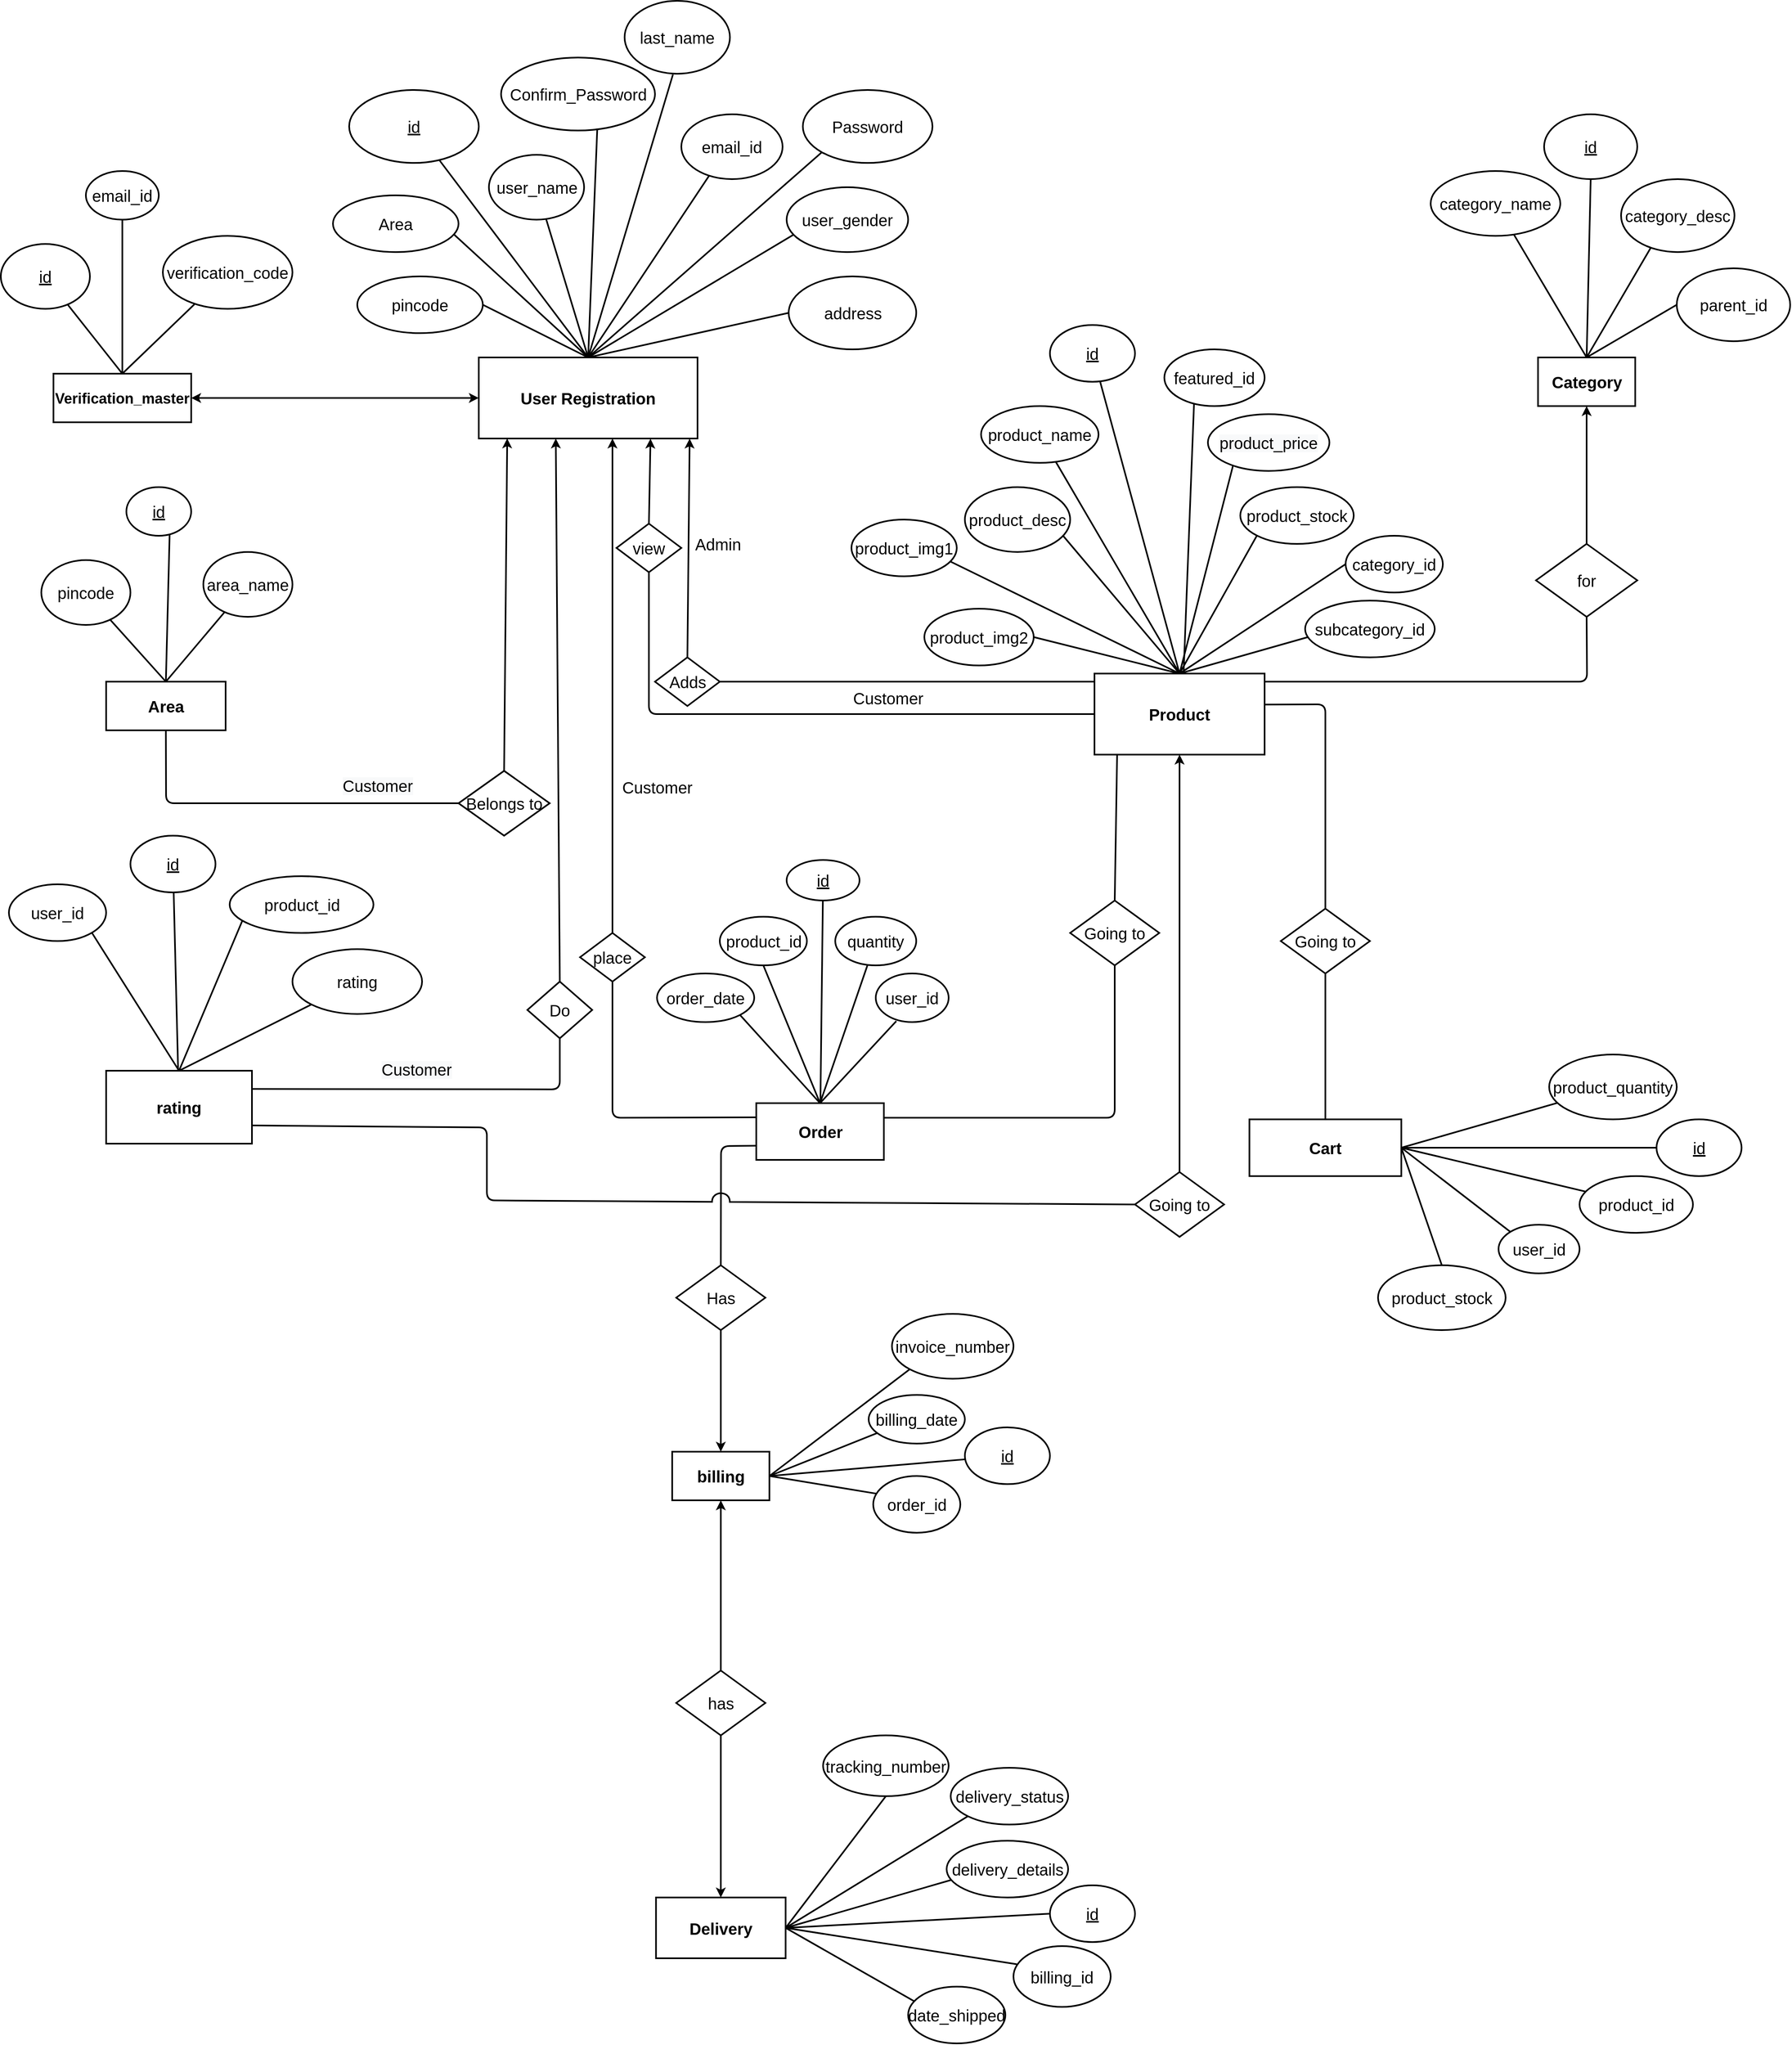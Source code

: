<mxfile version="13.9.9" type="device"><diagram id="UYtc_p7_sLjuNgXPugFp" name="Page-1"><mxGraphModel dx="3970" dy="2511" grid="1" gridSize="10" guides="1" tooltips="1" connect="1" arrows="1" fold="1" page="1" pageScale="1" pageWidth="850" pageHeight="1100" math="0" shadow="0"><root><mxCell id="0"/><mxCell id="1" parent="0"/><mxCell id="LZlGA9BbbXQGPsBsAVta-1" value="&lt;font style=&quot;font-size: 20px;&quot;&gt;&lt;b style=&quot;font-size: 20px;&quot;&gt;User Registration&lt;/b&gt;&lt;/font&gt;" style="rounded=0;whiteSpace=wrap;html=1;strokeWidth=2;fontSize=20;fontFamily=Helvetica;" parent="1" vertex="1"><mxGeometry x="110" y="60" width="270" height="100" as="geometry"/></mxCell><mxCell id="LZlGA9BbbXQGPsBsAVta-4" value="&lt;font style=&quot;font-size: 20px;&quot;&gt;user_name&lt;/font&gt;" style="ellipse;whiteSpace=wrap;html=1;fontSize=20;strokeWidth=2;fontFamily=Helvetica;" parent="1" vertex="1"><mxGeometry x="122.5" y="-190" width="117.5" height="80" as="geometry"/></mxCell><mxCell id="LZlGA9BbbXQGPsBsAVta-5" value="&lt;font style=&quot;font-size: 20px&quot;&gt;&lt;u&gt;id&lt;/u&gt;&lt;/font&gt;" style="ellipse;whiteSpace=wrap;html=1;fontSize=20;strokeWidth=2;fontFamily=Helvetica;" parent="1" vertex="1"><mxGeometry x="-50" y="-270" width="160" height="90" as="geometry"/></mxCell><mxCell id="LZlGA9BbbXQGPsBsAVta-6" value="&lt;span style=&quot;font-size: 20px;&quot;&gt;&lt;font style=&quot;font-size: 20px;&quot;&gt;last_name&lt;/font&gt;&lt;/span&gt;" style="ellipse;whiteSpace=wrap;html=1;fontSize=20;strokeWidth=2;fontFamily=Helvetica;" parent="1" vertex="1"><mxGeometry x="290" y="-380" width="130" height="90" as="geometry"/></mxCell><mxCell id="LZlGA9BbbXQGPsBsAVta-7" value="&lt;font style=&quot;font-size: 20px;&quot;&gt;&lt;span style=&quot;font-size: 20px;&quot;&gt;Area&lt;/span&gt;&lt;/font&gt;" style="ellipse;whiteSpace=wrap;html=1;fontSize=20;strokeWidth=2;fontFamily=Helvetica;" parent="1" vertex="1"><mxGeometry x="-70" y="-140" width="155" height="70" as="geometry"/></mxCell><mxCell id="LZlGA9BbbXQGPsBsAVta-8" value="&lt;font style=&quot;font-size: 20px;&quot;&gt;email_id&lt;/font&gt;" style="ellipse;whiteSpace=wrap;html=1;fontSize=20;strokeWidth=2;fontFamily=Helvetica;" parent="1" vertex="1"><mxGeometry x="360" y="-240" width="125" height="80" as="geometry"/></mxCell><mxCell id="LZlGA9BbbXQGPsBsAVta-9" value="&lt;font style=&quot;font-size: 20px;&quot;&gt;&lt;span style=&quot;font-size: 20px;&quot;&gt;Password&lt;/span&gt;&lt;/font&gt;" style="ellipse;whiteSpace=wrap;html=1;fontSize=20;strokeWidth=2;fontFamily=Helvetica;" parent="1" vertex="1"><mxGeometry x="510" y="-270" width="160" height="90" as="geometry"/></mxCell><mxCell id="LZlGA9BbbXQGPsBsAVta-10" value="&lt;font style=&quot;font-size: 20px;&quot;&gt;&lt;span style=&quot;font-size: 20px;&quot;&gt;pincode&lt;/span&gt;&lt;/font&gt;" style="ellipse;whiteSpace=wrap;html=1;fontSize=20;strokeWidth=2;fontFamily=Helvetica;" parent="1" vertex="1"><mxGeometry x="-40" y="-40" width="155" height="70" as="geometry"/></mxCell><mxCell id="LZlGA9BbbXQGPsBsAVta-11" value="&lt;font style=&quot;font-size: 20px;&quot;&gt;&lt;span style=&quot;font-size: 20px;&quot;&gt;user_gender&lt;/span&gt;&lt;/font&gt;" style="ellipse;whiteSpace=wrap;html=1;fontSize=20;strokeWidth=2;fontFamily=Helvetica;" parent="1" vertex="1"><mxGeometry x="490" y="-150" width="150" height="80" as="geometry"/></mxCell><mxCell id="LZlGA9BbbXQGPsBsAVta-12" value="&lt;font style=&quot;font-size: 20px;&quot;&gt;&lt;span style=&quot;font-size: 20px;&quot;&gt;address&lt;/span&gt;&lt;/font&gt;" style="ellipse;whiteSpace=wrap;html=1;fontSize=20;strokeWidth=2;fontFamily=Helvetica;" parent="1" vertex="1"><mxGeometry x="492.5" y="-40" width="157.5" height="90" as="geometry"/></mxCell><mxCell id="LZlGA9BbbXQGPsBsAVta-17" value="&lt;font style=&quot;font-size: 20px;&quot;&gt;&lt;b style=&quot;font-size: 20px;&quot;&gt;Category&lt;/b&gt;&lt;/font&gt;" style="rounded=0;whiteSpace=wrap;html=1;strokeWidth=2;fontSize=20;fontFamily=Helvetica;" parent="1" vertex="1"><mxGeometry x="1417.5" y="60" width="120" height="60" as="geometry"/></mxCell><mxCell id="LZlGA9BbbXQGPsBsAVta-19" value="&lt;font style=&quot;font-size: 20px;&quot;&gt;&lt;span style=&quot;font-size: 20px;&quot;&gt;category_name&lt;/span&gt;&lt;/font&gt;" style="ellipse;whiteSpace=wrap;html=1;fontSize=20;strokeWidth=2;fontFamily=Helvetica;" parent="1" vertex="1"><mxGeometry x="1285" y="-170" width="160" height="80" as="geometry"/></mxCell><mxCell id="LZlGA9BbbXQGPsBsAVta-20" value="&lt;span style=&quot;font-size: 20px;&quot;&gt;&lt;u style=&quot;font-size: 20px;&quot;&gt;id&lt;/u&gt;&lt;/span&gt;" style="ellipse;whiteSpace=wrap;html=1;fontSize=20;strokeWidth=2;fontFamily=Helvetica;" parent="1" vertex="1"><mxGeometry x="1425" y="-240" width="115" height="80" as="geometry"/></mxCell><mxCell id="LZlGA9BbbXQGPsBsAVta-21" value="&lt;font style=&quot;font-size: 20px;&quot;&gt;&lt;span style=&quot;font-size: 20px;&quot;&gt;category_desc&lt;/span&gt;&lt;/font&gt;" style="ellipse;whiteSpace=wrap;html=1;fontSize=20;strokeWidth=2;fontFamily=Helvetica;" parent="1" vertex="1"><mxGeometry x="1520" y="-160" width="140" height="90" as="geometry"/></mxCell><mxCell id="LZlGA9BbbXQGPsBsAVta-31" value="&lt;font style=&quot;font-size: 20px;&quot;&gt;Product&lt;/font&gt;" style="rounded=0;whiteSpace=wrap;html=1;fontSize=20;fontStyle=1;strokeWidth=2;fontFamily=Helvetica;" parent="1" vertex="1"><mxGeometry x="870" y="450" width="210" height="100" as="geometry"/></mxCell><mxCell id="LZlGA9BbbXQGPsBsAVta-32" value="&lt;span style=&quot;font-size: 20px;&quot;&gt;product_name&lt;/span&gt;" style="ellipse;whiteSpace=wrap;html=1;fontSize=20;strokeWidth=2;fontFamily=Helvetica;" parent="1" vertex="1"><mxGeometry x="730" y="120" width="145" height="70" as="geometry"/></mxCell><mxCell id="LZlGA9BbbXQGPsBsAVta-34" value="&lt;span style=&quot;color: rgb(0, 0, 0); font-size: 20px; font-style: normal; font-weight: 400; letter-spacing: normal; text-align: center; text-indent: 0px; text-transform: none; word-spacing: 0px; background-color: rgb(248, 249, 250); display: inline; float: none;&quot;&gt;product_price&lt;/span&gt;" style="ellipse;whiteSpace=wrap;html=1;fontSize=20;strokeWidth=2;fontFamily=Helvetica;" parent="1" vertex="1"><mxGeometry x="1010" y="130" width="150" height="70" as="geometry"/></mxCell><mxCell id="LZlGA9BbbXQGPsBsAVta-35" value="&lt;span style=&quot;font-size: 20px;&quot;&gt;product_stock&lt;/span&gt;" style="ellipse;whiteSpace=wrap;html=1;fontSize=20;strokeWidth=2;fontFamily=Helvetica;" parent="1" vertex="1"><mxGeometry x="1050" y="220" width="140" height="70" as="geometry"/></mxCell><mxCell id="LZlGA9BbbXQGPsBsAVta-36" value="&lt;span style=&quot;font-size: 20px;&quot;&gt;product_img2&lt;/span&gt;" style="ellipse;whiteSpace=wrap;html=1;fontSize=20;strokeWidth=2;fontFamily=Helvetica;" parent="1" vertex="1"><mxGeometry x="660" y="370" width="135" height="70" as="geometry"/></mxCell><mxCell id="LZlGA9BbbXQGPsBsAVta-37" value="&lt;font style=&quot;font-size: 20px;&quot;&gt;&lt;span style=&quot;font-size: 20px;&quot;&gt;product_desc&lt;/span&gt;&lt;/font&gt;" style="ellipse;whiteSpace=wrap;html=1;fontSize=20;strokeWidth=2;fontFamily=Helvetica;" parent="1" vertex="1"><mxGeometry x="710" y="220" width="130" height="80" as="geometry"/></mxCell><mxCell id="LZlGA9BbbXQGPsBsAVta-38" value="&lt;span style=&quot;font-size: 20px;&quot;&gt;product_img1&lt;/span&gt;" style="ellipse;whiteSpace=wrap;html=1;fontSize=20;strokeWidth=2;fontFamily=Helvetica;" parent="1" vertex="1"><mxGeometry x="570" y="260" width="130" height="70" as="geometry"/></mxCell><mxCell id="LZlGA9BbbXQGPsBsAVta-39" value="&lt;font style=&quot;font-size: 20px;&quot;&gt;&lt;span style=&quot;font-size: 20px;&quot;&gt;category_id&lt;/span&gt;&lt;/font&gt;" style="ellipse;whiteSpace=wrap;html=1;fontSize=20;strokeWidth=2;fontFamily=Helvetica;" parent="1" vertex="1"><mxGeometry x="1180" y="280" width="120" height="70" as="geometry"/></mxCell><mxCell id="LZlGA9BbbXQGPsBsAVta-40" value="&lt;span style=&quot;font-size: 20px&quot;&gt;&lt;u&gt;id&lt;/u&gt;&lt;/span&gt;" style="ellipse;whiteSpace=wrap;html=1;fontSize=20;strokeWidth=2;fontFamily=Helvetica;" parent="1" vertex="1"><mxGeometry x="815" y="20" width="105" height="70" as="geometry"/></mxCell><mxCell id="LZlGA9BbbXQGPsBsAVta-41" value="&lt;font style=&quot;font-size: 20px;&quot;&gt;&lt;span style=&quot;font-size: 20px;&quot;&gt;subcategory_id&lt;/span&gt;&lt;/font&gt;" style="ellipse;whiteSpace=wrap;html=1;fontSize=20;strokeWidth=2;fontFamily=Helvetica;" parent="1" vertex="1"><mxGeometry x="1130" y="360" width="160" height="70" as="geometry"/></mxCell><mxCell id="LZlGA9BbbXQGPsBsAVta-60" value="" style="endArrow=none;html=1;fontSize=20;entryX=0.5;entryY=0;entryDx=0;entryDy=0;exitX=0;exitY=0.5;exitDx=0;exitDy=0;strokeWidth=2;fontFamily=Helvetica;" parent="1" source="LZlGA9BbbXQGPsBsAVta-12" target="LZlGA9BbbXQGPsBsAVta-1" edge="1"><mxGeometry width="50" height="50" relative="1" as="geometry"><mxPoint x="350" y="160" as="sourcePoint"/><mxPoint x="400" y="110" as="targetPoint"/></mxGeometry></mxCell><mxCell id="LZlGA9BbbXQGPsBsAVta-61" value="" style="endArrow=none;html=1;fontSize=20;entryX=0.5;entryY=0;entryDx=0;entryDy=0;exitX=0.056;exitY=0.733;exitDx=0;exitDy=0;exitPerimeter=0;strokeWidth=2;fontFamily=Helvetica;" parent="1" source="LZlGA9BbbXQGPsBsAVta-11" target="LZlGA9BbbXQGPsBsAVta-1" edge="1"><mxGeometry width="50" height="50" relative="1" as="geometry"><mxPoint x="398.555" y="170.133" as="sourcePoint"/><mxPoint x="350" y="100" as="targetPoint"/></mxGeometry></mxCell><mxCell id="LZlGA9BbbXQGPsBsAVta-62" value="" style="endArrow=none;html=1;fontSize=20;exitX=0;exitY=1;exitDx=0;exitDy=0;entryX=0.5;entryY=0;entryDx=0;entryDy=0;strokeWidth=2;fontFamily=Helvetica;" parent="1" source="LZlGA9BbbXQGPsBsAVta-9" target="LZlGA9BbbXQGPsBsAVta-1" edge="1"><mxGeometry width="50" height="50" relative="1" as="geometry"><mxPoint x="476" y="10" as="sourcePoint"/><mxPoint x="300" y="50" as="targetPoint"/></mxGeometry></mxCell><mxCell id="LZlGA9BbbXQGPsBsAVta-63" value="" style="endArrow=none;html=1;fontSize=20;exitX=0.275;exitY=0.946;exitDx=0;exitDy=0;exitPerimeter=0;entryX=0.5;entryY=0;entryDx=0;entryDy=0;strokeWidth=2;fontFamily=Helvetica;" parent="1" source="LZlGA9BbbXQGPsBsAVta-8" target="LZlGA9BbbXQGPsBsAVta-1" edge="1"><mxGeometry width="50" height="50" relative="1" as="geometry"><mxPoint x="413" y="-53" as="sourcePoint"/><mxPoint x="290" y="40" as="targetPoint"/></mxGeometry></mxCell><mxCell id="LZlGA9BbbXQGPsBsAVta-64" value="" style="endArrow=none;html=1;fontSize=20;exitX=0.459;exitY=1.01;exitDx=0;exitDy=0;exitPerimeter=0;entryX=0.5;entryY=0;entryDx=0;entryDy=0;strokeWidth=2;fontFamily=Helvetica;" parent="1" source="LZlGA9BbbXQGPsBsAVta-6" target="LZlGA9BbbXQGPsBsAVta-1" edge="1"><mxGeometry width="50" height="50" relative="1" as="geometry"><mxPoint x="428.875" y="-43.78" as="sourcePoint"/><mxPoint x="290" y="60" as="targetPoint"/></mxGeometry></mxCell><mxCell id="LZlGA9BbbXQGPsBsAVta-65" value="" style="endArrow=none;html=1;fontSize=20;entryX=0.5;entryY=0;entryDx=0;entryDy=0;strokeWidth=2;fontFamily=Helvetica;" parent="1" source="LZlGA9BbbXQGPsBsAVta-4" target="LZlGA9BbbXQGPsBsAVta-1" edge="1"><mxGeometry width="50" height="50" relative="1" as="geometry"><mxPoint x="308.195" y="-49.3" as="sourcePoint"/><mxPoint x="270" y="30" as="targetPoint"/></mxGeometry></mxCell><mxCell id="LZlGA9BbbXQGPsBsAVta-66" value="" style="endArrow=none;html=1;fontSize=20;entryX=0.5;entryY=0;entryDx=0;entryDy=0;strokeWidth=2;fontFamily=Helvetica;" parent="1" source="LZlGA9BbbXQGPsBsAVta-5" target="LZlGA9BbbXQGPsBsAVta-1" edge="1"><mxGeometry width="50" height="50" relative="1" as="geometry"><mxPoint x="190.54" y="-45.41" as="sourcePoint"/><mxPoint x="260" y="40" as="targetPoint"/></mxGeometry></mxCell><mxCell id="LZlGA9BbbXQGPsBsAVta-67" value="" style="endArrow=none;html=1;fontSize=20;exitX=0.962;exitY=0.686;exitDx=0;exitDy=0;exitPerimeter=0;entryX=0.5;entryY=0;entryDx=0;entryDy=0;strokeWidth=2;fontFamily=Helvetica;" parent="1" source="LZlGA9BbbXQGPsBsAVta-7" target="LZlGA9BbbXQGPsBsAVta-1" edge="1"><mxGeometry width="50" height="50" relative="1" as="geometry"><mxPoint x="135.0" y="5.0" as="sourcePoint"/><mxPoint x="300" y="70" as="targetPoint"/></mxGeometry></mxCell><mxCell id="LZlGA9BbbXQGPsBsAVta-68" value="" style="endArrow=none;html=1;fontSize=20;exitX=1;exitY=0.5;exitDx=0;exitDy=0;entryX=0.5;entryY=0;entryDx=0;entryDy=0;strokeWidth=2;fontFamily=Helvetica;" parent="1" source="LZlGA9BbbXQGPsBsAVta-10" target="LZlGA9BbbXQGPsBsAVta-1" edge="1"><mxGeometry width="50" height="50" relative="1" as="geometry"><mxPoint x="153.005" y="98.98" as="sourcePoint"/><mxPoint x="217" y="90" as="targetPoint"/></mxGeometry></mxCell><mxCell id="LZlGA9BbbXQGPsBsAVta-69" value="" style="endArrow=none;html=1;fontSize=20;entryX=0.261;entryY=0.943;entryDx=0;entryDy=0;exitX=0.5;exitY=0;exitDx=0;exitDy=0;entryPerimeter=0;strokeWidth=2;fontFamily=Helvetica;" parent="1" source="LZlGA9BbbXQGPsBsAVta-17" target="LZlGA9BbbXQGPsBsAVta-21" edge="1"><mxGeometry width="50" height="50" relative="1" as="geometry"><mxPoint x="1537.5" y="80" as="sourcePoint"/><mxPoint x="1605.5" y="77" as="targetPoint"/></mxGeometry></mxCell><mxCell id="LZlGA9BbbXQGPsBsAVta-70" value="" style="endArrow=none;html=1;fontSize=20;exitX=0.5;exitY=0;exitDx=0;exitDy=0;entryX=0.5;entryY=1;entryDx=0;entryDy=0;strokeWidth=2;fontFamily=Helvetica;" parent="1" source="LZlGA9BbbXQGPsBsAVta-17" target="LZlGA9BbbXQGPsBsAVta-20" edge="1"><mxGeometry width="50" height="50" relative="1" as="geometry"><mxPoint x="1457.5" y="30" as="sourcePoint"/><mxPoint x="1507.5" y="-20" as="targetPoint"/></mxGeometry></mxCell><mxCell id="LZlGA9BbbXQGPsBsAVta-71" value="" style="endArrow=none;html=1;fontSize=20;exitX=0.5;exitY=0;exitDx=0;exitDy=0;strokeWidth=2;fontFamily=Helvetica;" parent="1" source="LZlGA9BbbXQGPsBsAVta-17" target="LZlGA9BbbXQGPsBsAVta-19" edge="1"><mxGeometry width="50" height="50" relative="1" as="geometry"><mxPoint x="1415.5" y="79" as="sourcePoint"/><mxPoint x="1357.5" y="80" as="targetPoint"/></mxGeometry></mxCell><mxCell id="LZlGA9BbbXQGPsBsAVta-83" value="" style="endArrow=none;html=1;fontSize=20;entryX=0.929;entryY=0.743;entryDx=0;entryDy=0;entryPerimeter=0;exitX=0.5;exitY=0;exitDx=0;exitDy=0;strokeWidth=2;fontFamily=Helvetica;" parent="1" source="LZlGA9BbbXQGPsBsAVta-31" target="LZlGA9BbbXQGPsBsAVta-37" edge="1"><mxGeometry width="50" height="50" relative="1" as="geometry"><mxPoint x="820" y="480" as="sourcePoint"/><mxPoint x="870" y="430" as="targetPoint"/></mxGeometry></mxCell><mxCell id="LZlGA9BbbXQGPsBsAVta-84" value="" style="endArrow=none;html=1;fontSize=20;exitX=0.5;exitY=0;exitDx=0;exitDy=0;strokeWidth=2;fontFamily=Helvetica;" parent="1" source="LZlGA9BbbXQGPsBsAVta-31" target="LZlGA9BbbXQGPsBsAVta-32" edge="1"><mxGeometry width="50" height="50" relative="1" as="geometry"><mxPoint x="890" y="480" as="sourcePoint"/><mxPoint x="804.16" y="460.53" as="targetPoint"/></mxGeometry></mxCell><mxCell id="LZlGA9BbbXQGPsBsAVta-85" value="" style="endArrow=none;html=1;fontSize=20;exitX=0.5;exitY=0;exitDx=0;exitDy=0;entryX=0.937;entryY=0.737;entryDx=0;entryDy=0;entryPerimeter=0;strokeWidth=2;fontFamily=Helvetica;" parent="1" source="LZlGA9BbbXQGPsBsAVta-31" target="LZlGA9BbbXQGPsBsAVta-38" edge="1"><mxGeometry width="50" height="50" relative="1" as="geometry"><mxPoint x="910" y="500.0" as="sourcePoint"/><mxPoint x="698" y="308" as="targetPoint"/></mxGeometry></mxCell><mxCell id="LZlGA9BbbXQGPsBsAVta-86" value="" style="endArrow=none;html=1;fontSize=20;exitX=0.5;exitY=0;exitDx=0;exitDy=0;strokeWidth=2;fontFamily=Helvetica;" parent="1" source="LZlGA9BbbXQGPsBsAVta-31" target="LZlGA9BbbXQGPsBsAVta-40" edge="1"><mxGeometry width="50" height="50" relative="1" as="geometry"><mxPoint x="940" y="440" as="sourcePoint"/><mxPoint x="836.677" y="396.877" as="targetPoint"/></mxGeometry></mxCell><mxCell id="LZlGA9BbbXQGPsBsAVta-87" value="" style="endArrow=none;html=1;fontSize=20;entryX=0.207;entryY=0.904;entryDx=0;entryDy=0;exitX=0.5;exitY=0;exitDx=0;exitDy=0;entryPerimeter=0;strokeWidth=2;fontFamily=Helvetica;" parent="1" source="LZlGA9BbbXQGPsBsAVta-31" target="LZlGA9BbbXQGPsBsAVta-34" edge="1"><mxGeometry width="50" height="50" relative="1" as="geometry"><mxPoint x="940" y="450" as="sourcePoint"/><mxPoint x="1050" y="380" as="targetPoint"/></mxGeometry></mxCell><mxCell id="LZlGA9BbbXQGPsBsAVta-88" value="" style="endArrow=none;html=1;fontSize=20;entryX=0;entryY=1;entryDx=0;entryDy=0;exitX=0.5;exitY=0;exitDx=0;exitDy=0;strokeWidth=2;fontFamily=Helvetica;" parent="1" source="LZlGA9BbbXQGPsBsAVta-31" target="LZlGA9BbbXQGPsBsAVta-35" edge="1"><mxGeometry width="50" height="50" relative="1" as="geometry"><mxPoint x="970" y="440" as="sourcePoint"/><mxPoint x="1062.877" y="389.749" as="targetPoint"/></mxGeometry></mxCell><mxCell id="LZlGA9BbbXQGPsBsAVta-89" value="" style="endArrow=none;html=1;fontSize=20;entryX=0;entryY=0.5;entryDx=0;entryDy=0;exitX=0.5;exitY=0;exitDx=0;exitDy=0;strokeWidth=2;fontFamily=Helvetica;" parent="1" source="LZlGA9BbbXQGPsBsAVta-31" target="LZlGA9BbbXQGPsBsAVta-39" edge="1"><mxGeometry width="50" height="50" relative="1" as="geometry"><mxPoint x="1020" y="490.0" as="sourcePoint"/><mxPoint x="1125" y="462.14" as="targetPoint"/></mxGeometry></mxCell><mxCell id="LZlGA9BbbXQGPsBsAVta-90" value="" style="endArrow=none;html=1;fontSize=20;entryX=0.5;entryY=0;entryDx=0;entryDy=0;exitX=1;exitY=0.5;exitDx=0;exitDy=0;strokeWidth=2;fontFamily=Helvetica;" parent="1" source="LZlGA9BbbXQGPsBsAVta-36" target="LZlGA9BbbXQGPsBsAVta-31" edge="1"><mxGeometry width="50" height="50" relative="1" as="geometry"><mxPoint x="920" y="570" as="sourcePoint"/><mxPoint x="970" y="520" as="targetPoint"/></mxGeometry></mxCell><mxCell id="LZlGA9BbbXQGPsBsAVta-91" value="" style="endArrow=none;html=1;fontSize=20;entryX=0.5;entryY=0;entryDx=0;entryDy=0;exitX=0.025;exitY=0.641;exitDx=0;exitDy=0;exitPerimeter=0;strokeWidth=2;fontFamily=Helvetica;" parent="1" source="LZlGA9BbbXQGPsBsAVta-41" target="LZlGA9BbbXQGPsBsAVta-31" edge="1"><mxGeometry width="50" height="50" relative="1" as="geometry"><mxPoint x="902.495" y="580.49" as="sourcePoint"/><mxPoint x="960" y="520.0" as="targetPoint"/></mxGeometry></mxCell><mxCell id="XI2DOnZT3mBRRpKv4xOe-2" value="&lt;span style=&quot;font-size: 20px;&quot;&gt;&lt;b style=&quot;font-size: 20px;&quot;&gt;Area&lt;/b&gt;&lt;/span&gt;" style="rounded=0;whiteSpace=wrap;html=1;strokeWidth=2;fontSize=20;fontFamily=Helvetica;" parent="1" vertex="1"><mxGeometry x="-350" y="460" width="147.5" height="60" as="geometry"/></mxCell><mxCell id="XI2DOnZT3mBRRpKv4xOe-3" value="&lt;font style=&quot;font-size: 20px;&quot;&gt;&lt;span style=&quot;font-size: 20px;&quot;&gt;area_name&lt;/span&gt;&lt;/font&gt;" style="ellipse;whiteSpace=wrap;html=1;fontSize=20;strokeWidth=2;fontFamily=Helvetica;" parent="1" vertex="1"><mxGeometry x="-230" y="300" width="110" height="80" as="geometry"/></mxCell><mxCell id="XI2DOnZT3mBRRpKv4xOe-4" value="&lt;span style=&quot;font-size: 20px&quot;&gt;&lt;u&gt;id&lt;/u&gt;&lt;/span&gt;" style="ellipse;whiteSpace=wrap;html=1;fontSize=20;strokeWidth=2;fontFamily=Helvetica;" parent="1" vertex="1"><mxGeometry x="-325" y="220" width="80" height="60" as="geometry"/></mxCell><mxCell id="XI2DOnZT3mBRRpKv4xOe-7" value="" style="endArrow=none;html=1;fontSize=20;exitX=0.5;exitY=0;exitDx=0;exitDy=0;entryX=0.667;entryY=0.985;entryDx=0;entryDy=0;entryPerimeter=0;strokeWidth=2;fontFamily=Helvetica;" parent="1" source="XI2DOnZT3mBRRpKv4xOe-2" target="XI2DOnZT3mBRRpKv4xOe-4" edge="1"><mxGeometry width="50" height="50" relative="1" as="geometry"><mxPoint x="-227.5" y="500" as="sourcePoint"/><mxPoint x="-177.5" y="450" as="targetPoint"/></mxGeometry></mxCell><mxCell id="XI2DOnZT3mBRRpKv4xOe-8" value="" style="endArrow=none;html=1;fontSize=20;exitX=0.5;exitY=0;exitDx=0;exitDy=0;strokeWidth=2;fontFamily=Helvetica;" parent="1" source="XI2DOnZT3mBRRpKv4xOe-2" target="XI2DOnZT3mBRRpKv4xOe-3" edge="1"><mxGeometry width="50" height="50" relative="1" as="geometry"><mxPoint x="-269.5" y="549" as="sourcePoint"/><mxPoint x="-327.5" y="550" as="targetPoint"/></mxGeometry></mxCell><mxCell id="XI2DOnZT3mBRRpKv4xOe-9" value="&lt;b style=&quot;font-size: 20px;&quot;&gt;&lt;font style=&quot;font-size: 20px;&quot;&gt;Cart&lt;/font&gt;&lt;/b&gt;" style="rounded=0;whiteSpace=wrap;html=1;fontSize=20;strokeWidth=2;fontFamily=Helvetica;" parent="1" vertex="1"><mxGeometry x="1061.25" y="1000" width="187.5" height="70" as="geometry"/></mxCell><mxCell id="XI2DOnZT3mBRRpKv4xOe-10" value="&lt;font style=&quot;font-size: 20px;&quot;&gt;&lt;span style=&quot;font-size: 20px;&quot;&gt;user_id&lt;/span&gt;&lt;/font&gt;" style="ellipse;whiteSpace=wrap;html=1;fontSize=20;strokeWidth=2;fontFamily=Helvetica;" parent="1" vertex="1"><mxGeometry x="1368.75" y="1130" width="100" height="60" as="geometry"/></mxCell><mxCell id="XI2DOnZT3mBRRpKv4xOe-11" value="&lt;span style=&quot;font-size: 20px&quot;&gt;&lt;u&gt;id&lt;/u&gt;&lt;/span&gt;" style="ellipse;whiteSpace=wrap;html=1;fontSize=20;strokeWidth=2;fontFamily=Helvetica;" parent="1" vertex="1"><mxGeometry x="1563.75" y="1000" width="105" height="70" as="geometry"/></mxCell><mxCell id="XI2DOnZT3mBRRpKv4xOe-12" value="&lt;font style=&quot;font-size: 20px;&quot;&gt;&lt;span style=&quot;font-size: 20px;&quot;&gt;product_id&lt;/span&gt;&lt;/font&gt;" style="ellipse;whiteSpace=wrap;html=1;fontSize=20;strokeWidth=2;fontFamily=Helvetica;" parent="1" vertex="1"><mxGeometry x="1468.75" y="1070" width="140" height="70" as="geometry"/></mxCell><mxCell id="XI2DOnZT3mBRRpKv4xOe-13" value="&lt;font style=&quot;font-size: 20px;&quot;&gt;&lt;span style=&quot;font-size: 20px;&quot;&gt;product_quantity&lt;/span&gt;&lt;/font&gt;" style="ellipse;whiteSpace=wrap;html=1;fontSize=20;strokeWidth=2;fontFamily=Helvetica;" parent="1" vertex="1"><mxGeometry x="1431.25" y="920" width="157.5" height="80" as="geometry"/></mxCell><mxCell id="XI2DOnZT3mBRRpKv4xOe-15" value="" style="endArrow=none;html=1;fontSize=20;exitX=1;exitY=0.5;exitDx=0;exitDy=0;strokeWidth=2;fontFamily=Helvetica;" parent="1" source="XI2DOnZT3mBRRpKv4xOe-9" target="XI2DOnZT3mBRRpKv4xOe-13" edge="1"><mxGeometry width="50" height="50" relative="1" as="geometry"><mxPoint x="1191.25" y="1038.065" as="sourcePoint"/><mxPoint x="1116.25" y="1129" as="targetPoint"/></mxGeometry></mxCell><mxCell id="XI2DOnZT3mBRRpKv4xOe-18" value="&lt;b style=&quot;font-size: 20px;&quot;&gt;&lt;font style=&quot;font-size: 20px;&quot;&gt;Order&lt;/font&gt;&lt;/b&gt;" style="rounded=0;whiteSpace=wrap;html=1;fontSize=20;strokeWidth=2;fontFamily=Helvetica;" parent="1" vertex="1"><mxGeometry x="452.5" y="980" width="157.5" height="70" as="geometry"/></mxCell><mxCell id="XI2DOnZT3mBRRpKv4xOe-19" value="&lt;font style=&quot;font-size: 20px;&quot;&gt;&lt;span style=&quot;font-size: 20px;&quot;&gt;user_id&lt;/span&gt;&lt;/font&gt;" style="ellipse;whiteSpace=wrap;html=1;fontSize=20;strokeWidth=2;fontFamily=Helvetica;" parent="1" vertex="1"><mxGeometry x="600" y="820" width="90" height="60" as="geometry"/></mxCell><mxCell id="XI2DOnZT3mBRRpKv4xOe-20" value="&lt;span style=&quot;font-size: 20px&quot;&gt;&lt;u&gt;id&lt;/u&gt;&lt;/span&gt;" style="ellipse;whiteSpace=wrap;html=1;fontSize=20;strokeWidth=2;fontFamily=Helvetica;" parent="1" vertex="1"><mxGeometry x="490" y="680" width="90" height="50" as="geometry"/></mxCell><mxCell id="XI2DOnZT3mBRRpKv4xOe-21" value="&lt;font style=&quot;font-size: 20px;&quot;&gt;&lt;span style=&quot;font-size: 20px;&quot;&gt;product_id&lt;/span&gt;&lt;/font&gt;" style="ellipse;whiteSpace=wrap;html=1;fontSize=20;strokeWidth=2;fontFamily=Helvetica;" parent="1" vertex="1"><mxGeometry x="407.5" y="750" width="107.5" height="60" as="geometry"/></mxCell><mxCell id="XI2DOnZT3mBRRpKv4xOe-22" value="&lt;font style=&quot;font-size: 20px;&quot;&gt;&lt;span style=&quot;font-size: 20px;&quot;&gt;quantity&lt;/span&gt;&lt;/font&gt;" style="ellipse;whiteSpace=wrap;html=1;fontSize=20;strokeWidth=2;fontFamily=Helvetica;" parent="1" vertex="1"><mxGeometry x="550" y="750" width="100" height="60" as="geometry"/></mxCell><mxCell id="XI2DOnZT3mBRRpKv4xOe-25" value="" style="endArrow=none;html=1;fontSize=20;strokeWidth=2;fontFamily=Helvetica;" parent="1" source="XI2DOnZT3mBRRpKv4xOe-18" target="XI2DOnZT3mBRRpKv4xOe-20" edge="1"><mxGeometry width="50" height="50" relative="1" as="geometry"><mxPoint x="512.5" y="1000" as="sourcePoint"/><mxPoint x="507.5" y="930" as="targetPoint"/></mxGeometry></mxCell><mxCell id="XI2DOnZT3mBRRpKv4xOe-27" value="&lt;font style=&quot;font-size: 20px;&quot;&gt;&lt;span style=&quot;font-size: 20px;&quot;&gt;order_date&lt;/span&gt;&lt;/font&gt;" style="ellipse;whiteSpace=wrap;html=1;fontSize=20;strokeWidth=2;fontFamily=Helvetica;" parent="1" vertex="1"><mxGeometry x="330" y="820" width="120" height="60" as="geometry"/></mxCell><mxCell id="XI2DOnZT3mBRRpKv4xOe-29" value="&lt;b style=&quot;font-size: 20px;&quot;&gt;&lt;font style=&quot;font-size: 20px;&quot;&gt;billing&lt;/font&gt;&lt;/b&gt;" style="rounded=0;whiteSpace=wrap;html=1;fontSize=20;strokeWidth=2;fontFamily=Helvetica;" parent="1" vertex="1"><mxGeometry x="348.75" y="1410" width="120" height="60" as="geometry"/></mxCell><mxCell id="XI2DOnZT3mBRRpKv4xOe-30" value="&lt;font style=&quot;font-size: 20px;&quot;&gt;&lt;span style=&quot;font-size: 20px;&quot;&gt;order_id&lt;/span&gt;&lt;/font&gt;" style="ellipse;whiteSpace=wrap;html=1;fontSize=20;strokeWidth=2;fontFamily=Helvetica;" parent="1" vertex="1"><mxGeometry x="596.88" y="1440" width="107.5" height="70" as="geometry"/></mxCell><mxCell id="XI2DOnZT3mBRRpKv4xOe-31" value="&lt;span style=&quot;font-size: 20px&quot;&gt;&lt;u&gt;id&lt;/u&gt;&lt;/span&gt;" style="ellipse;whiteSpace=wrap;html=1;fontSize=20;strokeWidth=2;fontFamily=Helvetica;" parent="1" vertex="1"><mxGeometry x="710" y="1380" width="105" height="70" as="geometry"/></mxCell><mxCell id="XI2DOnZT3mBRRpKv4xOe-32" value="&lt;font style=&quot;font-size: 20px;&quot;&gt;&lt;span style=&quot;font-size: 20px;&quot;&gt;billing_date&lt;/span&gt;&lt;/font&gt;" style="ellipse;whiteSpace=wrap;html=1;fontSize=20;strokeWidth=2;fontFamily=Helvetica;" parent="1" vertex="1"><mxGeometry x="591.25" y="1340" width="118.75" height="60" as="geometry"/></mxCell><mxCell id="XI2DOnZT3mBRRpKv4xOe-33" value="" style="endArrow=none;html=1;fontSize=20;entryX=0.088;entryY=0.785;entryDx=0;entryDy=0;entryPerimeter=0;exitX=1;exitY=0.5;exitDx=0;exitDy=0;strokeWidth=2;fontFamily=Helvetica;" parent="1" source="XI2DOnZT3mBRRpKv4xOe-29" target="XI2DOnZT3mBRRpKv4xOe-32" edge="1"><mxGeometry width="50" height="50" relative="1" as="geometry"><mxPoint x="470" y="1440" as="sourcePoint"/><mxPoint x="493.75" y="1440" as="targetPoint"/></mxGeometry></mxCell><mxCell id="XI2DOnZT3mBRRpKv4xOe-34" value="" style="endArrow=none;html=1;fontSize=20;exitX=1;exitY=0.5;exitDx=0;exitDy=0;entryX=0;entryY=1;entryDx=0;entryDy=0;strokeWidth=2;fontFamily=Helvetica;" parent="1" source="XI2DOnZT3mBRRpKv4xOe-29" target="XI2DOnZT3mBRRpKv4xOe-37" edge="1"><mxGeometry width="50" height="50" relative="1" as="geometry"><mxPoint x="478.75" y="1448.065" as="sourcePoint"/><mxPoint x="559.231" y="1331.176" as="targetPoint"/></mxGeometry></mxCell><mxCell id="XI2DOnZT3mBRRpKv4xOe-35" value="" style="endArrow=none;html=1;fontSize=20;exitX=1;exitY=0.5;exitDx=0;exitDy=0;strokeWidth=2;fontFamily=Helvetica;" parent="1" source="XI2DOnZT3mBRRpKv4xOe-29" target="XI2DOnZT3mBRRpKv4xOe-31" edge="1"><mxGeometry width="50" height="50" relative="1" as="geometry"><mxPoint x="408.75" y="1400" as="sourcePoint"/><mxPoint x="403.75" y="1330" as="targetPoint"/></mxGeometry></mxCell><mxCell id="XI2DOnZT3mBRRpKv4xOe-36" value="" style="endArrow=none;html=1;fontSize=20;entryX=1;entryY=0.5;entryDx=0;entryDy=0;exitX=0.032;exitY=0.31;exitDx=0;exitDy=0;exitPerimeter=0;strokeWidth=2;fontFamily=Helvetica;" parent="1" source="XI2DOnZT3mBRRpKv4xOe-30" target="XI2DOnZT3mBRRpKv4xOe-29" edge="1"><mxGeometry width="50" height="50" relative="1" as="geometry"><mxPoint x="273.75" y="1480" as="sourcePoint"/><mxPoint x="323.75" y="1430" as="targetPoint"/></mxGeometry></mxCell><mxCell id="XI2DOnZT3mBRRpKv4xOe-37" value="&lt;font style=&quot;font-size: 20px;&quot;&gt;&lt;span style=&quot;font-size: 20px;&quot;&gt;invoice_number&lt;/span&gt;&lt;/font&gt;" style="ellipse;whiteSpace=wrap;html=1;fontSize=20;strokeWidth=2;fontFamily=Helvetica;" parent="1" vertex="1"><mxGeometry x="620" y="1240" width="150" height="80" as="geometry"/></mxCell><mxCell id="XI2DOnZT3mBRRpKv4xOe-62" value="&lt;b style=&quot;font-size: 20px;&quot;&gt;&lt;font style=&quot;font-size: 20px;&quot;&gt;Delivery&lt;/font&gt;&lt;/b&gt;" style="rounded=0;whiteSpace=wrap;html=1;fontSize=20;strokeWidth=2;fontFamily=Helvetica;" parent="1" vertex="1"><mxGeometry x="328.75" y="1960" width="160" height="75" as="geometry"/></mxCell><mxCell id="XI2DOnZT3mBRRpKv4xOe-63" value="&lt;font style=&quot;font-size: 20px;&quot;&gt;&lt;span style=&quot;font-size: 20px;&quot;&gt;tracking_number&lt;/span&gt;&lt;/font&gt;" style="ellipse;whiteSpace=wrap;html=1;fontSize=20;strokeWidth=2;fontFamily=Helvetica;" parent="1" vertex="1"><mxGeometry x="535" y="1760" width="155" height="75" as="geometry"/></mxCell><mxCell id="XI2DOnZT3mBRRpKv4xOe-64" value="&lt;span style=&quot;font-size: 20px&quot;&gt;&lt;u&gt;id&lt;/u&gt;&lt;/span&gt;" style="ellipse;whiteSpace=wrap;html=1;fontSize=20;strokeWidth=2;fontFamily=Helvetica;" parent="1" vertex="1"><mxGeometry x="815" y="1945" width="105" height="70" as="geometry"/></mxCell><mxCell id="XI2DOnZT3mBRRpKv4xOe-65" value="&lt;span style=&quot;font-size: 20px;&quot;&gt;billing_id&lt;/span&gt;" style="ellipse;whiteSpace=wrap;html=1;fontSize=20;strokeWidth=2;fontFamily=Helvetica;" parent="1" vertex="1"><mxGeometry x="770" y="2020" width="120" height="75" as="geometry"/></mxCell><mxCell id="XI2DOnZT3mBRRpKv4xOe-66" value="&lt;font style=&quot;font-size: 20px;&quot;&gt;&lt;span style=&quot;font-size: 20px;&quot;&gt;delivery_status&lt;/span&gt;&lt;/font&gt;" style="ellipse;whiteSpace=wrap;html=1;fontSize=20;strokeWidth=2;fontFamily=Helvetica;" parent="1" vertex="1"><mxGeometry x="692.5" y="1800" width="145" height="70" as="geometry"/></mxCell><mxCell id="XI2DOnZT3mBRRpKv4xOe-68" value="" style="endArrow=none;html=1;fontSize=20;exitX=1;exitY=0.5;exitDx=0;exitDy=0;entryX=0;entryY=1;entryDx=0;entryDy=0;strokeWidth=2;fontFamily=Helvetica;" parent="1" source="XI2DOnZT3mBRRpKv4xOe-62" target="XI2DOnZT3mBRRpKv4xOe-66" edge="1"><mxGeometry width="50" height="50" relative="1" as="geometry"><mxPoint x="480" y="1983.065" as="sourcePoint"/><mxPoint x="405" y="2074" as="targetPoint"/></mxGeometry></mxCell><mxCell id="XI2DOnZT3mBRRpKv4xOe-70" value="" style="endArrow=none;html=1;fontSize=20;entryX=1;entryY=0.5;entryDx=0;entryDy=0;exitX=0.5;exitY=1;exitDx=0;exitDy=0;strokeWidth=2;fontFamily=Helvetica;" parent="1" source="XI2DOnZT3mBRRpKv4xOe-63" target="XI2DOnZT3mBRRpKv4xOe-62" edge="1"><mxGeometry width="50" height="50" relative="1" as="geometry"><mxPoint x="275" y="2015" as="sourcePoint"/><mxPoint x="325" y="1965" as="targetPoint"/></mxGeometry></mxCell><mxCell id="XI2DOnZT3mBRRpKv4xOe-71" value="&lt;font style=&quot;font-size: 20px;&quot;&gt;&lt;span style=&quot;font-size: 20px;&quot;&gt;date_shipped&lt;/span&gt;&lt;/font&gt;" style="ellipse;whiteSpace=wrap;html=1;fontSize=20;strokeWidth=2;fontFamily=Helvetica;" parent="1" vertex="1"><mxGeometry x="640" y="2070" width="120" height="70" as="geometry"/></mxCell><mxCell id="XI2DOnZT3mBRRpKv4xOe-72" value="" style="endArrow=none;html=1;entryX=0.064;entryY=0.259;entryDx=0;entryDy=0;exitX=1;exitY=0.5;exitDx=0;exitDy=0;entryPerimeter=0;strokeWidth=2;fontSize=20;fontFamily=Helvetica;" parent="1" source="XI2DOnZT3mBRRpKv4xOe-62" target="XI2DOnZT3mBRRpKv4xOe-71" edge="1"><mxGeometry width="50" height="50" relative="1" as="geometry"><mxPoint x="465" y="1865" as="sourcePoint"/><mxPoint x="515" y="1815" as="targetPoint"/></mxGeometry></mxCell><mxCell id="XI2DOnZT3mBRRpKv4xOe-73" value="&lt;font style=&quot;font-size: 20px;&quot;&gt;&lt;span style=&quot;font-size: 20px;&quot;&gt;delivery_details&lt;/span&gt;&lt;/font&gt;" style="ellipse;whiteSpace=wrap;html=1;fontSize=20;strokeWidth=2;fontFamily=Helvetica;" parent="1" vertex="1"><mxGeometry x="687.5" y="1890" width="150" height="70" as="geometry"/></mxCell><mxCell id="XI2DOnZT3mBRRpKv4xOe-74" value="" style="endArrow=none;html=1;entryX=0.038;entryY=0.691;entryDx=0;entryDy=0;entryPerimeter=0;exitX=1;exitY=0.5;exitDx=0;exitDy=0;strokeWidth=2;fontSize=20;fontFamily=Helvetica;" parent="1" source="XI2DOnZT3mBRRpKv4xOe-62" target="XI2DOnZT3mBRRpKv4xOe-73" edge="1"><mxGeometry width="50" height="50" relative="1" as="geometry"><mxPoint x="560" y="1975" as="sourcePoint"/><mxPoint x="610" y="1925" as="targetPoint"/></mxGeometry></mxCell><mxCell id="XI2DOnZT3mBRRpKv4xOe-75" value="&lt;font style=&quot;font-size: 20px;&quot;&gt;&lt;span style=&quot;font-size: 20px;&quot;&gt;&lt;b style=&quot;font-size: 20px;&quot;&gt;rating&lt;/b&gt;&lt;/span&gt;&lt;/font&gt;" style="rounded=0;whiteSpace=wrap;html=1;fontSize=20;strokeWidth=2;fontFamily=Helvetica;" parent="1" vertex="1"><mxGeometry x="-350" y="940" width="180" height="90" as="geometry"/></mxCell><mxCell id="XI2DOnZT3mBRRpKv4xOe-76" value="&lt;font style=&quot;font-size: 20px;&quot;&gt;&lt;span style=&quot;font-size: 20px;&quot;&gt;user_id&lt;/span&gt;&lt;/font&gt;" style="ellipse;whiteSpace=wrap;html=1;fontSize=20;strokeWidth=2;fontFamily=Helvetica;" parent="1" vertex="1"><mxGeometry x="-470" y="710" width="120" height="70" as="geometry"/></mxCell><mxCell id="XI2DOnZT3mBRRpKv4xOe-77" value="&lt;span style=&quot;font-size: 20px&quot;&gt;&lt;u&gt;id&lt;/u&gt;&lt;/span&gt;" style="ellipse;whiteSpace=wrap;html=1;fontSize=20;strokeWidth=2;fontFamily=Helvetica;" parent="1" vertex="1"><mxGeometry x="-320" y="650" width="105" height="70" as="geometry"/></mxCell><mxCell id="XI2DOnZT3mBRRpKv4xOe-78" value="&lt;font style=&quot;font-size: 20px;&quot;&gt;&lt;span style=&quot;font-size: 20px;&quot;&gt;product_id&lt;/span&gt;&lt;/font&gt;" style="ellipse;whiteSpace=wrap;html=1;fontSize=20;strokeWidth=2;fontFamily=Helvetica;" parent="1" vertex="1"><mxGeometry x="-197.5" y="700" width="177.5" height="70" as="geometry"/></mxCell><mxCell id="XI2DOnZT3mBRRpKv4xOe-79" value="" style="endArrow=none;html=1;fontSize=20;entryX=0.088;entryY=0.785;entryDx=0;entryDy=0;exitX=0.5;exitY=0;exitDx=0;exitDy=0;entryPerimeter=0;strokeWidth=2;fontFamily=Helvetica;" parent="1" source="XI2DOnZT3mBRRpKv4xOe-75" target="XI2DOnZT3mBRRpKv4xOe-78" edge="1"><mxGeometry width="50" height="50" relative="1" as="geometry"><mxPoint x="-202.5" y="965" as="sourcePoint"/><mxPoint x="-182.5" y="970" as="targetPoint"/></mxGeometry></mxCell><mxCell id="XI2DOnZT3mBRRpKv4xOe-80" value="" style="endArrow=none;html=1;fontSize=20;exitX=0.5;exitY=0;exitDx=0;exitDy=0;entryX=0;entryY=1;entryDx=0;entryDy=0;strokeWidth=2;fontFamily=Helvetica;" parent="1" source="XI2DOnZT3mBRRpKv4xOe-75" target="XI2DOnZT3mBRRpKv4xOe-83" edge="1"><mxGeometry width="50" height="50" relative="1" as="geometry"><mxPoint x="-197.5" y="978.065" as="sourcePoint"/><mxPoint x="-117.019" y="861.176" as="targetPoint"/></mxGeometry></mxCell><mxCell id="XI2DOnZT3mBRRpKv4xOe-81" value="" style="endArrow=none;html=1;fontSize=20;strokeWidth=2;fontFamily=Helvetica;" parent="1" source="XI2DOnZT3mBRRpKv4xOe-75" target="XI2DOnZT3mBRRpKv4xOe-77" edge="1"><mxGeometry width="50" height="50" relative="1" as="geometry"><mxPoint x="-267.5" y="930" as="sourcePoint"/><mxPoint x="-272.5" y="860" as="targetPoint"/></mxGeometry></mxCell><mxCell id="XI2DOnZT3mBRRpKv4xOe-82" value="" style="endArrow=none;html=1;fontSize=20;entryX=0.5;entryY=0;entryDx=0;entryDy=0;exitX=1;exitY=1;exitDx=0;exitDy=0;strokeWidth=2;fontFamily=Helvetica;" parent="1" source="XI2DOnZT3mBRRpKv4xOe-76" target="XI2DOnZT3mBRRpKv4xOe-75" edge="1"><mxGeometry width="50" height="50" relative="1" as="geometry"><mxPoint x="-402.5" y="1010" as="sourcePoint"/><mxPoint x="-352.5" y="960" as="targetPoint"/></mxGeometry></mxCell><mxCell id="XI2DOnZT3mBRRpKv4xOe-83" value="&lt;font style=&quot;font-size: 20px;&quot;&gt;&lt;span style=&quot;font-size: 20px;&quot;&gt;rating&lt;/span&gt;&lt;/font&gt;" style="ellipse;whiteSpace=wrap;html=1;fontSize=20;strokeWidth=2;fontFamily=Helvetica;" parent="1" vertex="1"><mxGeometry x="-120" y="790" width="160" height="80" as="geometry"/></mxCell><mxCell id="XI2DOnZT3mBRRpKv4xOe-84" value="&lt;font style=&quot;font-size: 20px;&quot;&gt;&lt;span style=&quot;font-size: 20px;&quot;&gt;for&lt;/span&gt;&lt;/font&gt;" style="rhombus;whiteSpace=wrap;html=1;strokeWidth=2;fontSize=20;fontFamily=Helvetica;" parent="1" vertex="1"><mxGeometry x="1415" y="290" width="125" height="90" as="geometry"/></mxCell><mxCell id="XI2DOnZT3mBRRpKv4xOe-86" value="" style="endArrow=none;html=1;entryX=0.5;entryY=1;entryDx=0;entryDy=0;strokeWidth=2;fontSize=20;fontFamily=Helvetica;" parent="1" target="XI2DOnZT3mBRRpKv4xOe-84" edge="1"><mxGeometry width="50" height="50" relative="1" as="geometry"><mxPoint x="1080" y="460" as="sourcePoint"/><mxPoint x="1740" y="300" as="targetPoint"/><Array as="points"><mxPoint x="1478" y="460"/></Array></mxGeometry></mxCell><mxCell id="XI2DOnZT3mBRRpKv4xOe-92" value="&lt;font style=&quot;font-size: 20px;&quot;&gt;&lt;span style=&quot;font-size: 20px;&quot;&gt;Adds&lt;/span&gt;&lt;/font&gt;" style="rhombus;whiteSpace=wrap;html=1;strokeWidth=2;fontSize=20;fontFamily=Helvetica;" parent="1" vertex="1"><mxGeometry x="327.5" y="430" width="80" height="60" as="geometry"/></mxCell><mxCell id="XI2DOnZT3mBRRpKv4xOe-93" value="" style="endArrow=none;html=1;exitX=1;exitY=0.5;exitDx=0;exitDy=0;entryX=0;entryY=0.1;entryDx=0;entryDy=0;entryPerimeter=0;strokeWidth=2;fontSize=20;fontFamily=Helvetica;" parent="1" source="XI2DOnZT3mBRRpKv4xOe-92" target="LZlGA9BbbXQGPsBsAVta-31" edge="1"><mxGeometry width="50" height="50" relative="1" as="geometry"><mxPoint x="530" y="430" as="sourcePoint"/><mxPoint x="580" y="380" as="targetPoint"/></mxGeometry></mxCell><mxCell id="XI2DOnZT3mBRRpKv4xOe-94" value="&lt;font style=&quot;font-size: 20px;&quot;&gt;Admin&lt;/font&gt;" style="text;html=1;align=center;verticalAlign=middle;resizable=0;points=[];autosize=1;strokeColor=none;strokeWidth=2;fontSize=20;fontFamily=Helvetica;" parent="1" vertex="1"><mxGeometry x="370" y="275" width="70" height="30" as="geometry"/></mxCell><mxCell id="XI2DOnZT3mBRRpKv4xOe-97" value="&lt;font style=&quot;font-size: 20px;&quot;&gt;&lt;span style=&quot;font-size: 20px;&quot;&gt;view&lt;/span&gt;&lt;/font&gt;" style="rhombus;whiteSpace=wrap;html=1;strokeWidth=2;fontSize=20;fontFamily=Helvetica;" parent="1" vertex="1"><mxGeometry x="280" y="265" width="80" height="60" as="geometry"/></mxCell><mxCell id="XI2DOnZT3mBRRpKv4xOe-99" value="" style="endArrow=none;html=1;entryX=0.5;entryY=1;entryDx=0;entryDy=0;exitX=0;exitY=0.5;exitDx=0;exitDy=0;strokeWidth=2;fontSize=20;fontFamily=Helvetica;" parent="1" source="LZlGA9BbbXQGPsBsAVta-31" target="XI2DOnZT3mBRRpKv4xOe-97" edge="1"><mxGeometry width="50" height="50" relative="1" as="geometry"><mxPoint x="660" y="580" as="sourcePoint"/><mxPoint x="370" y="250" as="targetPoint"/><Array as="points"><mxPoint x="320" y="500"/></Array></mxGeometry></mxCell><mxCell id="XI2DOnZT3mBRRpKv4xOe-100" value="&lt;font style=&quot;font-size: 20px;&quot;&gt;&lt;span style=&quot;font-size: 20px;&quot;&gt;Customer&lt;/span&gt;&lt;/font&gt;" style="text;html=1;align=center;verticalAlign=middle;resizable=0;points=[];autosize=1;strokeColor=none;strokeWidth=2;fontSize=20;fontFamily=Helvetica;" parent="1" vertex="1"><mxGeometry x="565" y="465" width="100" height="30" as="geometry"/></mxCell><mxCell id="XI2DOnZT3mBRRpKv4xOe-102" value="&lt;font style=&quot;font-size: 20px;&quot;&gt;&lt;span style=&quot;font-size: 20px;&quot;&gt;Belongs to&lt;/span&gt;&lt;/font&gt;" style="rhombus;whiteSpace=wrap;html=1;strokeWidth=2;fontSize=20;fontFamily=Helvetica;" parent="1" vertex="1"><mxGeometry x="85" y="570" width="112.5" height="80" as="geometry"/></mxCell><mxCell id="XI2DOnZT3mBRRpKv4xOe-103" value="&lt;span style=&quot;color: rgb(0, 0, 0); font-size: 20px; font-style: normal; font-weight: 400; letter-spacing: normal; text-align: center; text-indent: 0px; text-transform: none; word-spacing: 0px; background-color: rgb(248, 249, 250); display: inline; float: none;&quot;&gt;Customer&lt;/span&gt;" style="text;whiteSpace=wrap;html=1;strokeWidth=2;fontSize=20;fontFamily=Helvetica;" parent="1" vertex="1"><mxGeometry x="-60" y="570" width="100" height="30" as="geometry"/></mxCell><mxCell id="XI2DOnZT3mBRRpKv4xOe-104" value="" style="endArrow=none;html=1;entryX=0.5;entryY=1;entryDx=0;entryDy=0;exitX=0;exitY=0.5;exitDx=0;exitDy=0;strokeWidth=2;fontSize=20;fontFamily=Helvetica;" parent="1" source="XI2DOnZT3mBRRpKv4xOe-102" target="XI2DOnZT3mBRRpKv4xOe-2" edge="1"><mxGeometry width="50" height="50" relative="1" as="geometry"><mxPoint x="-140" y="640" as="sourcePoint"/><mxPoint x="-90" y="595" as="targetPoint"/><Array as="points"><mxPoint x="-276" y="610"/></Array></mxGeometry></mxCell><mxCell id="XI2DOnZT3mBRRpKv4xOe-105" value="" style="endArrow=none;html=1;exitX=1;exitY=0.5;exitDx=0;exitDy=0;entryX=0;entryY=0.5;entryDx=0;entryDy=0;strokeWidth=2;fontSize=20;fontFamily=Helvetica;" parent="1" source="XI2DOnZT3mBRRpKv4xOe-9" target="XI2DOnZT3mBRRpKv4xOe-11" edge="1"><mxGeometry width="50" height="50" relative="1" as="geometry"><mxPoint x="1298.75" y="1050" as="sourcePoint"/><mxPoint x="1348.75" y="1000" as="targetPoint"/></mxGeometry></mxCell><mxCell id="XI2DOnZT3mBRRpKv4xOe-106" value="" style="endArrow=none;html=1;entryX=1;entryY=0.5;entryDx=0;entryDy=0;exitX=0.056;exitY=0.274;exitDx=0;exitDy=0;exitPerimeter=0;strokeWidth=2;fontSize=20;fontFamily=Helvetica;" parent="1" source="XI2DOnZT3mBRRpKv4xOe-12" target="XI2DOnZT3mBRRpKv4xOe-9" edge="1"><mxGeometry width="50" height="50" relative="1" as="geometry"><mxPoint x="1328.75" y="1010" as="sourcePoint"/><mxPoint x="1378.75" y="960" as="targetPoint"/></mxGeometry></mxCell><mxCell id="XI2DOnZT3mBRRpKv4xOe-107" value="" style="endArrow=none;html=1;entryX=0;entryY=0;entryDx=0;entryDy=0;exitX=1;exitY=0.5;exitDx=0;exitDy=0;strokeWidth=2;fontSize=20;fontFamily=Helvetica;" parent="1" source="XI2DOnZT3mBRRpKv4xOe-9" target="XI2DOnZT3mBRRpKv4xOe-10" edge="1"><mxGeometry width="50" height="50" relative="1" as="geometry"><mxPoint x="1148.75" y="1100" as="sourcePoint"/><mxPoint x="1198.75" y="1050" as="targetPoint"/></mxGeometry></mxCell><mxCell id="XI2DOnZT3mBRRpKv4xOe-109" value="&lt;font style=&quot;font-size: 20px;&quot;&gt;&lt;span style=&quot;font-size: 20px;&quot;&gt;Going to&lt;/span&gt;&lt;/font&gt;" style="rhombus;whiteSpace=wrap;html=1;strokeWidth=2;fontSize=20;fontFamily=Helvetica;" parent="1" vertex="1"><mxGeometry x="1100" y="740" width="110" height="80" as="geometry"/></mxCell><mxCell id="XI2DOnZT3mBRRpKv4xOe-110" value="" style="endArrow=none;html=1;entryX=1.001;entryY=0.382;entryDx=0;entryDy=0;entryPerimeter=0;exitX=0.5;exitY=0;exitDx=0;exitDy=0;strokeWidth=2;fontSize=20;fontFamily=Helvetica;" parent="1" source="XI2DOnZT3mBRRpKv4xOe-109" target="LZlGA9BbbXQGPsBsAVta-31" edge="1"><mxGeometry width="50" height="50" relative="1" as="geometry"><mxPoint x="1155" y="740" as="sourcePoint"/><mxPoint x="1170" y="500" as="targetPoint"/><Array as="points"><mxPoint x="1155" y="488"/></Array></mxGeometry></mxCell><mxCell id="XI2DOnZT3mBRRpKv4xOe-111" value="" style="endArrow=none;html=1;entryX=0.5;entryY=1;entryDx=0;entryDy=0;exitX=0.5;exitY=0;exitDx=0;exitDy=0;strokeWidth=2;fontSize=20;fontFamily=Helvetica;" parent="1" source="XI2DOnZT3mBRRpKv4xOe-9" target="XI2DOnZT3mBRRpKv4xOe-109" edge="1"><mxGeometry width="50" height="50" relative="1" as="geometry"><mxPoint x="940" y="890" as="sourcePoint"/><mxPoint x="990" y="840" as="targetPoint"/></mxGeometry></mxCell><mxCell id="XI2DOnZT3mBRRpKv4xOe-113" style="edgeStyle=orthogonalEdgeStyle;rounded=0;orthogonalLoop=1;jettySize=auto;html=1;exitX=0.5;exitY=1;exitDx=0;exitDy=0;strokeWidth=2;fontSize=20;fontFamily=Helvetica;" parent="1" source="XI2DOnZT3mBRRpKv4xOe-22" target="XI2DOnZT3mBRRpKv4xOe-22" edge="1"><mxGeometry relative="1" as="geometry"/></mxCell><mxCell id="XI2DOnZT3mBRRpKv4xOe-115" value="&lt;font style=&quot;font-size: 20px;&quot;&gt;&lt;span style=&quot;font-size: 20px;&quot;&gt;place&lt;/span&gt;&lt;/font&gt;" style="rhombus;whiteSpace=wrap;html=1;strokeWidth=2;fontSize=20;fontFamily=Helvetica;" parent="1" vertex="1"><mxGeometry x="235" y="770" width="80" height="60" as="geometry"/></mxCell><mxCell id="XI2DOnZT3mBRRpKv4xOe-117" value="&lt;font style=&quot;font-size: 20px;&quot;&gt;&lt;span style=&quot;font-size: 20px;&quot;&gt;Customer&lt;/span&gt;&lt;/font&gt;" style="text;html=1;align=center;verticalAlign=middle;resizable=0;points=[];autosize=1;strokeColor=none;strokeWidth=2;fontSize=20;fontFamily=Helvetica;" parent="1" vertex="1"><mxGeometry x="280" y="575" width="100" height="30" as="geometry"/></mxCell><mxCell id="XI2DOnZT3mBRRpKv4xOe-118" value="" style="endArrow=none;html=1;entryX=0.5;entryY=1;entryDx=0;entryDy=0;exitX=0;exitY=0.25;exitDx=0;exitDy=0;strokeWidth=2;fontSize=20;fontFamily=Helvetica;" parent="1" source="XI2DOnZT3mBRRpKv4xOe-18" target="XI2DOnZT3mBRRpKv4xOe-115" edge="1"><mxGeometry width="50" height="50" relative="1" as="geometry"><mxPoint x="242.5" y="900" as="sourcePoint"/><mxPoint x="292.5" y="850" as="targetPoint"/><Array as="points"><mxPoint x="275" y="998"/></Array></mxGeometry></mxCell><mxCell id="XI2DOnZT3mBRRpKv4xOe-119" value="" style="endArrow=none;html=1;entryX=0.5;entryY=1;entryDx=0;entryDy=0;exitX=0.5;exitY=0;exitDx=0;exitDy=0;strokeWidth=2;fontSize=20;fontFamily=Helvetica;" parent="1" source="XI2DOnZT3mBRRpKv4xOe-18" target="XI2DOnZT3mBRRpKv4xOe-21" edge="1"><mxGeometry width="50" height="50" relative="1" as="geometry"><mxPoint x="440" y="890" as="sourcePoint"/><mxPoint x="490" y="840" as="targetPoint"/></mxGeometry></mxCell><mxCell id="XI2DOnZT3mBRRpKv4xOe-120" value="" style="endArrow=none;html=1;entryX=1;entryY=1;entryDx=0;entryDy=0;exitX=0.5;exitY=0;exitDx=0;exitDy=0;strokeWidth=2;fontSize=20;fontFamily=Helvetica;" parent="1" source="XI2DOnZT3mBRRpKv4xOe-18" target="XI2DOnZT3mBRRpKv4xOe-27" edge="1"><mxGeometry width="50" height="50" relative="1" as="geometry"><mxPoint x="390" y="940" as="sourcePoint"/><mxPoint x="440" y="890" as="targetPoint"/></mxGeometry></mxCell><mxCell id="XI2DOnZT3mBRRpKv4xOe-121" value="" style="endArrow=none;html=1;exitX=0.5;exitY=0;exitDx=0;exitDy=0;strokeWidth=2;fontSize=20;fontFamily=Helvetica;" parent="1" source="XI2DOnZT3mBRRpKv4xOe-18" target="XI2DOnZT3mBRRpKv4xOe-22" edge="1"><mxGeometry width="50" height="50" relative="1" as="geometry"><mxPoint x="550" y="880" as="sourcePoint"/><mxPoint x="600" y="830" as="targetPoint"/></mxGeometry></mxCell><mxCell id="XI2DOnZT3mBRRpKv4xOe-122" value="" style="endArrow=none;html=1;entryX=0.282;entryY=0.98;entryDx=0;entryDy=0;entryPerimeter=0;exitX=0.5;exitY=0;exitDx=0;exitDy=0;strokeWidth=2;fontSize=20;fontFamily=Helvetica;" parent="1" source="XI2DOnZT3mBRRpKv4xOe-18" target="XI2DOnZT3mBRRpKv4xOe-19" edge="1"><mxGeometry width="50" height="50" relative="1" as="geometry"><mxPoint x="580" y="940" as="sourcePoint"/><mxPoint x="630" y="890" as="targetPoint"/></mxGeometry></mxCell><mxCell id="XI2DOnZT3mBRRpKv4xOe-123" value="&lt;font style=&quot;font-size: 20px;&quot;&gt;&lt;span style=&quot;font-size: 20px;&quot;&gt;Going to&lt;/span&gt;&lt;/font&gt;" style="rhombus;whiteSpace=wrap;html=1;strokeWidth=2;fontSize=20;fontFamily=Helvetica;" parent="1" vertex="1"><mxGeometry x="840" y="730" width="110" height="80" as="geometry"/></mxCell><mxCell id="XI2DOnZT3mBRRpKv4xOe-124" value="" style="endArrow=none;html=1;entryX=0.5;entryY=0;entryDx=0;entryDy=0;exitX=0.133;exitY=1.003;exitDx=0;exitDy=0;exitPerimeter=0;strokeWidth=2;fontSize=20;fontFamily=Helvetica;" parent="1" source="LZlGA9BbbXQGPsBsAVta-31" target="XI2DOnZT3mBRRpKv4xOe-123" edge="1"><mxGeometry width="50" height="50" relative="1" as="geometry"><mxPoint x="790" y="740" as="sourcePoint"/><mxPoint x="840" y="690" as="targetPoint"/></mxGeometry></mxCell><mxCell id="XI2DOnZT3mBRRpKv4xOe-125" value="" style="endArrow=none;html=1;entryX=0.5;entryY=1;entryDx=0;entryDy=0;strokeWidth=2;fontSize=20;fontFamily=Helvetica;" parent="1" target="XI2DOnZT3mBRRpKv4xOe-123" edge="1"><mxGeometry width="50" height="50" relative="1" as="geometry"><mxPoint x="610" y="998" as="sourcePoint"/><mxPoint x="850" y="860" as="targetPoint"/><Array as="points"><mxPoint x="895" y="998"/></Array></mxGeometry></mxCell><mxCell id="XI2DOnZT3mBRRpKv4xOe-127" value="&lt;font style=&quot;font-size: 20px;&quot;&gt;&lt;span style=&quot;font-size: 20px;&quot;&gt;Has&lt;/span&gt;&lt;/font&gt;" style="rhombus;whiteSpace=wrap;html=1;strokeWidth=2;fontSize=20;fontFamily=Helvetica;" parent="1" vertex="1"><mxGeometry x="353.75" y="1180" width="110" height="80" as="geometry"/></mxCell><mxCell id="XI2DOnZT3mBRRpKv4xOe-128" value="" style="endArrow=none;html=1;exitX=0.5;exitY=0;exitDx=0;exitDy=0;entryX=0;entryY=0.75;entryDx=0;entryDy=0;strokeWidth=2;fontSize=20;fontFamily=Helvetica;" parent="1" source="XI2DOnZT3mBRRpKv4xOe-127" target="XI2DOnZT3mBRRpKv4xOe-18" edge="1"><mxGeometry width="50" height="50" relative="1" as="geometry"><mxPoint x="390" y="1140" as="sourcePoint"/><mxPoint x="440" y="1090" as="targetPoint"/><Array as="points"><mxPoint x="409" y="1033"/></Array></mxGeometry></mxCell><mxCell id="XI2DOnZT3mBRRpKv4xOe-133" value="&lt;font style=&quot;font-size: 20px;&quot;&gt;&lt;span style=&quot;font-size: 20px;&quot;&gt;has&lt;/span&gt;&lt;/font&gt;" style="rhombus;whiteSpace=wrap;html=1;strokeWidth=2;fontSize=20;fontFamily=Helvetica;" parent="1" vertex="1"><mxGeometry x="353.75" y="1680" width="110" height="80" as="geometry"/></mxCell><mxCell id="XI2DOnZT3mBRRpKv4xOe-134" value="" style="endArrow=none;html=1;entryX=0;entryY=0.5;entryDx=0;entryDy=0;exitX=1;exitY=0.5;exitDx=0;exitDy=0;strokeWidth=2;fontSize=20;fontFamily=Helvetica;" parent="1" source="XI2DOnZT3mBRRpKv4xOe-62" target="XI2DOnZT3mBRRpKv4xOe-64" edge="1"><mxGeometry width="50" height="50" relative="1" as="geometry"><mxPoint x="750" y="2000" as="sourcePoint"/><mxPoint x="800" y="1950" as="targetPoint"/></mxGeometry></mxCell><mxCell id="XI2DOnZT3mBRRpKv4xOe-135" value="" style="endArrow=none;html=1;fontSize=20;entryX=0.035;entryY=0.299;entryDx=0;entryDy=0;exitX=1;exitY=0.5;exitDx=0;exitDy=0;entryPerimeter=0;strokeWidth=2;fontFamily=Helvetica;" parent="1" source="XI2DOnZT3mBRRpKv4xOe-62" target="XI2DOnZT3mBRRpKv4xOe-65" edge="1"><mxGeometry width="50" height="50" relative="1" as="geometry"><mxPoint x="430" y="1945" as="sourcePoint"/><mxPoint x="495.15" y="1743.403" as="targetPoint"/></mxGeometry></mxCell><mxCell id="XI2DOnZT3mBRRpKv4xOe-138" value="&lt;font style=&quot;font-size: 20px;&quot;&gt;&lt;span style=&quot;font-size: 20px;&quot;&gt;Do&lt;/span&gt;&lt;/font&gt;" style="rhombus;whiteSpace=wrap;html=1;strokeWidth=2;fontSize=20;fontFamily=Helvetica;" parent="1" vertex="1"><mxGeometry x="170" y="830" width="80" height="70" as="geometry"/></mxCell><mxCell id="XI2DOnZT3mBRRpKv4xOe-140" value="" style="endArrow=none;html=1;exitX=1;exitY=0.25;exitDx=0;exitDy=0;entryX=0.5;entryY=1;entryDx=0;entryDy=0;strokeWidth=2;fontSize=20;fontFamily=Helvetica;" parent="1" source="XI2DOnZT3mBRRpKv4xOe-75" target="XI2DOnZT3mBRRpKv4xOe-138" edge="1"><mxGeometry width="50" height="50" relative="1" as="geometry"><mxPoint x="60" y="1095" as="sourcePoint"/><mxPoint x="200" y="975" as="targetPoint"/><Array as="points"><mxPoint x="210" y="963"/></Array></mxGeometry></mxCell><mxCell id="XI2DOnZT3mBRRpKv4xOe-141" value="&lt;font style=&quot;font-size: 20px;&quot;&gt;&lt;span style=&quot;font-size: 20px;&quot;&gt;Going to&lt;/span&gt;&lt;/font&gt;" style="rhombus;whiteSpace=wrap;html=1;strokeWidth=2;fontSize=20;fontFamily=Helvetica;" parent="1" vertex="1"><mxGeometry x="920" y="1065" width="110" height="80" as="geometry"/></mxCell><mxCell id="XI2DOnZT3mBRRpKv4xOe-143" value="" style="endArrow=none;html=1;exitX=1;exitY=0.75;exitDx=0;exitDy=0;entryX=0;entryY=0.5;entryDx=0;entryDy=0;jumpStyle=arc;jumpSize=20;strokeWidth=2;fontSize=20;fontFamily=Helvetica;" parent="1" source="XI2DOnZT3mBRRpKv4xOe-75" target="XI2DOnZT3mBRRpKv4xOe-141" edge="1"><mxGeometry width="50" height="50" relative="1" as="geometry"><mxPoint x="110" y="1090" as="sourcePoint"/><mxPoint x="360" y="780" as="targetPoint"/><Array as="points"><mxPoint x="120" y="1010"/><mxPoint x="120" y="1100"/></Array></mxGeometry></mxCell><mxCell id="XI2DOnZT3mBRRpKv4xOe-144" value="&lt;span style=&quot;color: rgb(0, 0, 0); font-size: 20px; font-style: normal; font-weight: 400; letter-spacing: normal; text-align: center; text-indent: 0px; text-transform: none; word-spacing: 0px; background-color: rgb(248, 249, 250); display: inline; float: none;&quot;&gt;Customer&lt;/span&gt;" style="text;whiteSpace=wrap;html=1;strokeWidth=2;fontSize=20;fontFamily=Helvetica;" parent="1" vertex="1"><mxGeometry x="-12.5" y="920" width="100" height="30" as="geometry"/></mxCell><mxCell id="sS1eJ1JqgaG-NVEqFlIJ-1" value="&lt;font style=&quot;font-size: 20px;&quot;&gt;&lt;span style=&quot;font-size: 20px;&quot;&gt;Confirm_Password&lt;/span&gt;&lt;/font&gt;" style="ellipse;whiteSpace=wrap;html=1;fontSize=20;strokeWidth=2;fontFamily=Helvetica;" parent="1" vertex="1"><mxGeometry x="137.5" y="-310" width="190" height="90" as="geometry"/></mxCell><mxCell id="sS1eJ1JqgaG-NVEqFlIJ-3" value="" style="endArrow=none;html=1;fontSize=20;exitX=0.625;exitY=0.974;exitDx=0;exitDy=0;exitPerimeter=0;entryX=0.5;entryY=0;entryDx=0;entryDy=0;strokeWidth=2;fontFamily=Helvetica;" parent="1" source="sS1eJ1JqgaG-NVEqFlIJ-1" target="LZlGA9BbbXQGPsBsAVta-1" edge="1"><mxGeometry width="50" height="50" relative="1" as="geometry"><mxPoint x="299.67" y="-310.0" as="sourcePoint"/><mxPoint x="195" y="39.1" as="targetPoint"/></mxGeometry></mxCell><mxCell id="sS1eJ1JqgaG-NVEqFlIJ-5" value="&lt;span style=&quot;font-size: 20px;&quot;&gt;featured_id&lt;/span&gt;" style="ellipse;whiteSpace=wrap;html=1;fontSize=20;strokeWidth=2;fontFamily=Helvetica;" parent="1" vertex="1"><mxGeometry x="956.25" y="50" width="123.75" height="70" as="geometry"/></mxCell><mxCell id="sS1eJ1JqgaG-NVEqFlIJ-6" value="" style="endArrow=none;html=1;fontSize=20;strokeWidth=2;entryX=0.296;entryY=0.952;entryDx=0;entryDy=0;entryPerimeter=0;fontFamily=Helvetica;" parent="1" target="sS1eJ1JqgaG-NVEqFlIJ-5" edge="1"><mxGeometry width="50" height="50" relative="1" as="geometry"><mxPoint x="980" y="450" as="sourcePoint"/><mxPoint x="912.409" y="119.65" as="targetPoint"/></mxGeometry></mxCell><mxCell id="sS1eJ1JqgaG-NVEqFlIJ-8" value="&lt;font style=&quot;font-size: 20px;&quot;&gt;&lt;span style=&quot;font-size: 20px;&quot;&gt;parent_id&lt;/span&gt;&lt;/font&gt;" style="ellipse;whiteSpace=wrap;html=1;fontSize=20;strokeWidth=2;fontFamily=Helvetica;" parent="1" vertex="1"><mxGeometry x="1588.75" y="-50" width="140" height="90" as="geometry"/></mxCell><mxCell id="sS1eJ1JqgaG-NVEqFlIJ-9" value="" style="endArrow=none;html=1;fontSize=20;entryX=0;entryY=0.5;entryDx=0;entryDy=0;exitX=0.5;exitY=0;exitDx=0;exitDy=0;strokeWidth=2;fontFamily=Helvetica;" parent="1" source="LZlGA9BbbXQGPsBsAVta-17" target="sS1eJ1JqgaG-NVEqFlIJ-8" edge="1"><mxGeometry width="50" height="50" relative="1" as="geometry"><mxPoint x="1487.5" y="70" as="sourcePoint"/><mxPoint x="1566.54" y="-65.13" as="targetPoint"/></mxGeometry></mxCell><mxCell id="sS1eJ1JqgaG-NVEqFlIJ-10" value="&lt;font style=&quot;font-size: 20px;&quot;&gt;&lt;span style=&quot;font-size: 20px;&quot;&gt;pincode&lt;/span&gt;&lt;/font&gt;" style="ellipse;whiteSpace=wrap;html=1;fontSize=20;strokeWidth=2;fontFamily=Helvetica;" parent="1" vertex="1"><mxGeometry x="-430" y="310" width="110" height="80" as="geometry"/></mxCell><mxCell id="sS1eJ1JqgaG-NVEqFlIJ-11" value="" style="endArrow=none;html=1;fontSize=20;exitX=0.5;exitY=0;exitDx=0;exitDy=0;strokeWidth=2;fontFamily=Helvetica;" parent="1" source="XI2DOnZT3mBRRpKv4xOe-2" target="sS1eJ1JqgaG-NVEqFlIJ-10" edge="1"><mxGeometry width="50" height="50" relative="1" as="geometry"><mxPoint x="-266.25" y="470" as="sourcePoint"/><mxPoint x="-209.28" y="385.892" as="targetPoint"/></mxGeometry></mxCell><mxCell id="sS1eJ1JqgaG-NVEqFlIJ-12" value="&lt;b&gt;&lt;font style=&quot;font-size: 18px&quot;&gt;Verification_master&lt;/font&gt;&lt;/b&gt;" style="rounded=0;whiteSpace=wrap;html=1;strokeWidth=2;fontSize=20;fontFamily=Helvetica;" parent="1" vertex="1"><mxGeometry x="-415" y="80" width="170" height="60" as="geometry"/></mxCell><mxCell id="sS1eJ1JqgaG-NVEqFlIJ-13" value="&lt;font style=&quot;font-size: 20px;&quot;&gt;&lt;span style=&quot;font-size: 20px;&quot;&gt;verification_code&lt;/span&gt;&lt;/font&gt;" style="ellipse;whiteSpace=wrap;html=1;fontSize=20;strokeWidth=2;fontFamily=Helvetica;" parent="1" vertex="1"><mxGeometry x="-280" y="-90" width="160" height="90" as="geometry"/></mxCell><mxCell id="sS1eJ1JqgaG-NVEqFlIJ-14" value="&lt;span style=&quot;font-size: 20px;&quot;&gt;email_id&lt;/span&gt;" style="ellipse;whiteSpace=wrap;html=1;fontSize=20;strokeWidth=2;fontFamily=Helvetica;" parent="1" vertex="1"><mxGeometry x="-375" y="-170" width="90" height="60" as="geometry"/></mxCell><mxCell id="sS1eJ1JqgaG-NVEqFlIJ-15" value="" style="endArrow=none;html=1;fontSize=20;exitX=0.5;exitY=0;exitDx=0;exitDy=0;entryX=0.5;entryY=1;entryDx=0;entryDy=0;strokeWidth=2;fontFamily=Helvetica;" parent="1" source="sS1eJ1JqgaG-NVEqFlIJ-12" target="sS1eJ1JqgaG-NVEqFlIJ-14" edge="1"><mxGeometry width="50" height="50" relative="1" as="geometry"><mxPoint x="-277.5" y="110" as="sourcePoint"/><mxPoint x="-227.5" y="60" as="targetPoint"/></mxGeometry></mxCell><mxCell id="sS1eJ1JqgaG-NVEqFlIJ-16" value="" style="endArrow=none;html=1;fontSize=20;exitX=0.5;exitY=0;exitDx=0;exitDy=0;strokeWidth=2;fontFamily=Helvetica;" parent="1" source="sS1eJ1JqgaG-NVEqFlIJ-12" target="sS1eJ1JqgaG-NVEqFlIJ-13" edge="1"><mxGeometry width="50" height="50" relative="1" as="geometry"><mxPoint x="-319.5" y="159" as="sourcePoint"/><mxPoint x="-377.5" y="160" as="targetPoint"/></mxGeometry></mxCell><mxCell id="sS1eJ1JqgaG-NVEqFlIJ-17" value="&lt;font style=&quot;font-size: 20px&quot;&gt;&lt;span style=&quot;font-size: 20px&quot;&gt;&lt;u&gt;id&lt;/u&gt;&lt;/span&gt;&lt;/font&gt;" style="ellipse;whiteSpace=wrap;html=1;fontSize=20;strokeWidth=2;fontFamily=Helvetica;" parent="1" vertex="1"><mxGeometry x="-480" y="-80" width="110" height="80" as="geometry"/></mxCell><mxCell id="sS1eJ1JqgaG-NVEqFlIJ-18" value="" style="endArrow=none;html=1;fontSize=20;exitX=0.5;exitY=0;exitDx=0;exitDy=0;strokeWidth=2;fontFamily=Helvetica;" parent="1" source="sS1eJ1JqgaG-NVEqFlIJ-12" target="sS1eJ1JqgaG-NVEqFlIJ-17" edge="1"><mxGeometry width="50" height="50" relative="1" as="geometry"><mxPoint x="-316.25" y="80" as="sourcePoint"/><mxPoint x="-259.28" y="-4.108" as="targetPoint"/></mxGeometry></mxCell><mxCell id="_Lr8sar1iPTJQYXAlMHm-1" value="&lt;font style=&quot;font-size: 20px;&quot;&gt;&lt;span style=&quot;font-size: 20px;&quot;&gt;product_stock&lt;/span&gt;&lt;/font&gt;" style="ellipse;whiteSpace=wrap;html=1;fontSize=20;strokeWidth=2;fontFamily=Helvetica;" parent="1" vertex="1"><mxGeometry x="1220" y="1180" width="157.5" height="80" as="geometry"/></mxCell><mxCell id="_Lr8sar1iPTJQYXAlMHm-2" value="" style="endArrow=none;html=1;fontSize=20;exitX=1;exitY=0.5;exitDx=0;exitDy=0;strokeWidth=2;entryX=0.5;entryY=0;entryDx=0;entryDy=0;fontFamily=Helvetica;" parent="1" source="XI2DOnZT3mBRRpKv4xOe-9" target="_Lr8sar1iPTJQYXAlMHm-1" edge="1"><mxGeometry width="50" height="50" relative="1" as="geometry"><mxPoint x="1143.65" y="1140" as="sourcePoint"/><mxPoint x="1336.358" y="1084.696" as="targetPoint"/></mxGeometry></mxCell><mxCell id="_Lr8sar1iPTJQYXAlMHm-4" value="" style="endArrow=classic;startArrow=classic;html=1;exitX=1;exitY=0.5;exitDx=0;exitDy=0;entryX=0;entryY=0.5;entryDx=0;entryDy=0;strokeWidth=2;fontSize=20;fontFamily=Helvetica;" parent="1" source="sS1eJ1JqgaG-NVEqFlIJ-12" target="LZlGA9BbbXQGPsBsAVta-1" edge="1"><mxGeometry width="50" height="50" relative="1" as="geometry"><mxPoint x="-110" y="20" as="sourcePoint"/><mxPoint x="-60" y="-30" as="targetPoint"/></mxGeometry></mxCell><mxCell id="_Lr8sar1iPTJQYXAlMHm-5" value="" style="endArrow=classic;html=1;exitX=0.5;exitY=0;exitDx=0;exitDy=0;entryX=0.13;entryY=0.999;entryDx=0;entryDy=0;entryPerimeter=0;strokeWidth=2;fontSize=20;fontFamily=Helvetica;" parent="1" source="XI2DOnZT3mBRRpKv4xOe-102" target="LZlGA9BbbXQGPsBsAVta-1" edge="1"><mxGeometry width="50" height="50" relative="1" as="geometry"><mxPoint x="120" y="220" as="sourcePoint"/><mxPoint x="170" y="170" as="targetPoint"/></mxGeometry></mxCell><mxCell id="_Lr8sar1iPTJQYXAlMHm-6" value="" style="endArrow=classic;html=1;exitX=0.5;exitY=0;exitDx=0;exitDy=0;entryX=0.352;entryY=1;entryDx=0;entryDy=0;entryPerimeter=0;strokeWidth=2;fontSize=20;fontFamily=Helvetica;" parent="1" source="XI2DOnZT3mBRRpKv4xOe-138" target="LZlGA9BbbXQGPsBsAVta-1" edge="1"><mxGeometry width="50" height="50" relative="1" as="geometry"><mxPoint x="208.08" y="590.1" as="sourcePoint"/><mxPoint x="200" y="163" as="targetPoint"/></mxGeometry></mxCell><mxCell id="_Lr8sar1iPTJQYXAlMHm-7" value="" style="endArrow=classic;html=1;exitX=0.5;exitY=0;exitDx=0;exitDy=0;strokeWidth=2;fontSize=20;fontFamily=Helvetica;" parent="1" source="XI2DOnZT3mBRRpKv4xOe-115" edge="1"><mxGeometry width="50" height="50" relative="1" as="geometry"><mxPoint x="264.96" y="840" as="sourcePoint"/><mxPoint x="275" y="160" as="targetPoint"/></mxGeometry></mxCell><mxCell id="_Lr8sar1iPTJQYXAlMHm-8" value="" style="endArrow=classic;html=1;exitX=0.5;exitY=0;exitDx=0;exitDy=0;entryX=0.785;entryY=1.002;entryDx=0;entryDy=0;entryPerimeter=0;strokeWidth=2;fontSize=20;fontFamily=Helvetica;" parent="1" source="XI2DOnZT3mBRRpKv4xOe-97" target="LZlGA9BbbXQGPsBsAVta-1" edge="1"><mxGeometry width="50" height="50" relative="1" as="geometry"><mxPoint x="320" y="210" as="sourcePoint"/><mxPoint x="350" y="80" as="targetPoint"/></mxGeometry></mxCell><mxCell id="_Lr8sar1iPTJQYXAlMHm-9" value="" style="endArrow=classic;html=1;entryX=0.964;entryY=1.001;entryDx=0;entryDy=0;entryPerimeter=0;exitX=0.5;exitY=0;exitDx=0;exitDy=0;strokeWidth=2;fontSize=20;fontFamily=Helvetica;" parent="1" source="XI2DOnZT3mBRRpKv4xOe-92" target="LZlGA9BbbXQGPsBsAVta-1" edge="1"><mxGeometry width="50" height="50" relative="1" as="geometry"><mxPoint x="230" y="320" as="sourcePoint"/><mxPoint x="280" y="270" as="targetPoint"/></mxGeometry></mxCell><mxCell id="_Lr8sar1iPTJQYXAlMHm-13" value="" style="endArrow=classic;html=1;entryX=0.5;entryY=1;entryDx=0;entryDy=0;exitX=0.5;exitY=0;exitDx=0;exitDy=0;strokeWidth=2;fontSize=20;fontFamily=Helvetica;" parent="1" source="XI2DOnZT3mBRRpKv4xOe-84" target="LZlGA9BbbXQGPsBsAVta-17" edge="1"><mxGeometry width="50" height="50" relative="1" as="geometry"><mxPoint x="1370" y="190" as="sourcePoint"/><mxPoint x="1420" y="140" as="targetPoint"/></mxGeometry></mxCell><mxCell id="_Lr8sar1iPTJQYXAlMHm-14" value="" style="endArrow=classic;html=1;entryX=0.5;entryY=1;entryDx=0;entryDy=0;exitX=0.5;exitY=0;exitDx=0;exitDy=0;strokeWidth=2;fontSize=20;fontFamily=Helvetica;" parent="1" source="XI2DOnZT3mBRRpKv4xOe-141" target="LZlGA9BbbXQGPsBsAVta-31" edge="1"><mxGeometry width="50" height="50" relative="1" as="geometry"><mxPoint x="975" y="880" as="sourcePoint"/><mxPoint x="970" y="620" as="targetPoint"/></mxGeometry></mxCell><mxCell id="_Lr8sar1iPTJQYXAlMHm-15" value="" style="endArrow=classic;html=1;exitX=0.5;exitY=1;exitDx=0;exitDy=0;entryX=0.5;entryY=0;entryDx=0;entryDy=0;strokeWidth=2;fontSize=20;fontFamily=Helvetica;" parent="1" source="XI2DOnZT3mBRRpKv4xOe-127" target="XI2DOnZT3mBRRpKv4xOe-29" edge="1"><mxGeometry width="50" height="50" relative="1" as="geometry"><mxPoint x="530" y="1140" as="sourcePoint"/><mxPoint x="580" y="1090" as="targetPoint"/></mxGeometry></mxCell><mxCell id="_Lr8sar1iPTJQYXAlMHm-16" value="" style="endArrow=classic;html=1;entryX=0.5;entryY=1;entryDx=0;entryDy=0;exitX=0.5;exitY=0;exitDx=0;exitDy=0;strokeWidth=2;fontSize=20;fontFamily=Helvetica;" parent="1" source="XI2DOnZT3mBRRpKv4xOe-133" target="XI2DOnZT3mBRRpKv4xOe-29" edge="1"><mxGeometry width="50" height="50" relative="1" as="geometry"><mxPoint x="530" y="1610" as="sourcePoint"/><mxPoint x="580" y="1560" as="targetPoint"/></mxGeometry></mxCell><mxCell id="_Lr8sar1iPTJQYXAlMHm-17" value="" style="endArrow=classic;html=1;exitX=0.5;exitY=1;exitDx=0;exitDy=0;entryX=0.5;entryY=0;entryDx=0;entryDy=0;strokeWidth=2;fontSize=20;fontFamily=Helvetica;" parent="1" source="XI2DOnZT3mBRRpKv4xOe-133" target="XI2DOnZT3mBRRpKv4xOe-62" edge="1"><mxGeometry width="50" height="50" relative="1" as="geometry"><mxPoint x="530" y="1730" as="sourcePoint"/><mxPoint x="580" y="1680" as="targetPoint"/></mxGeometry></mxCell></root></mxGraphModel></diagram></mxfile>